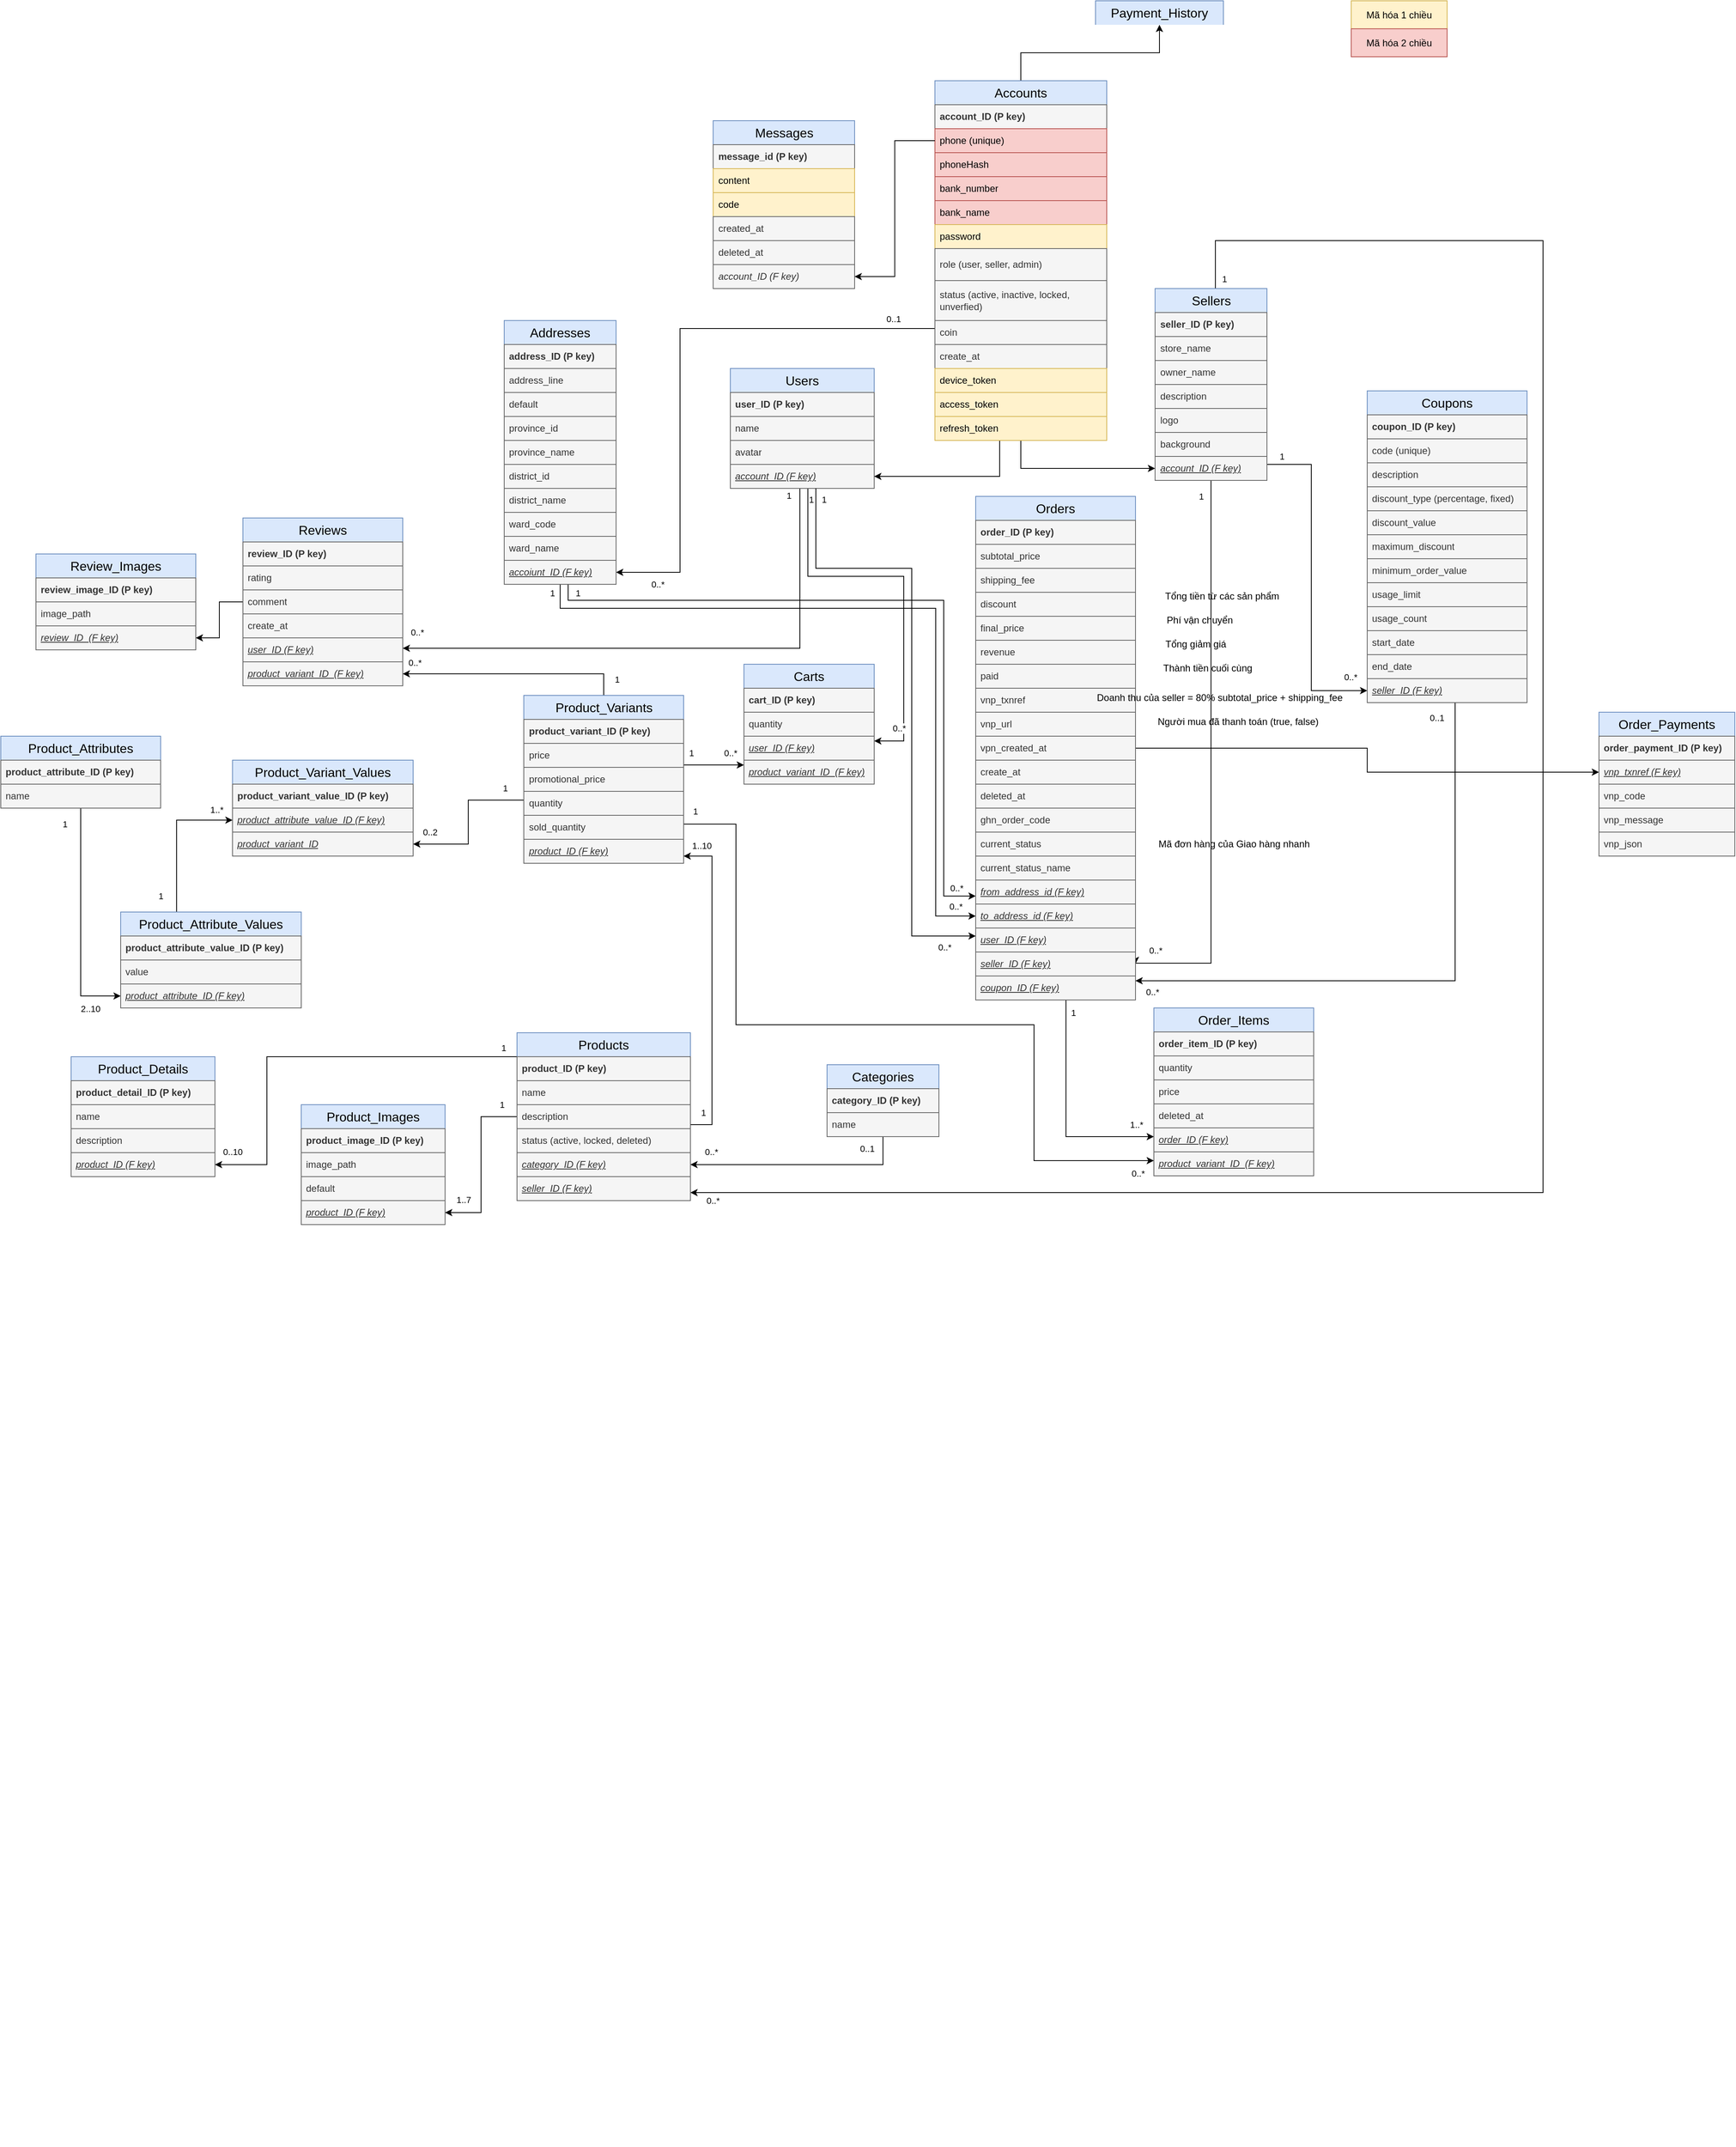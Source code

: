<mxfile version="26.2.14">
  <diagram name="database" id="8KJXqYNF0iQIstZEmgC_">
    <mxGraphModel dx="1273" dy="1723" grid="1" gridSize="10" guides="1" tooltips="1" connect="1" arrows="1" fold="1" page="1" pageScale="1" pageWidth="827" pageHeight="1169" math="0" shadow="0">
      <root>
        <mxCell id="HOemkFVx_ZeqiPZnyjtU-0" />
        <mxCell id="HOemkFVx_ZeqiPZnyjtU-1" parent="HOemkFVx_ZeqiPZnyjtU-0" />
        <mxCell id="HOemkFVx_ZeqiPZnyjtU-2" style="edgeStyle=orthogonalEdgeStyle;rounded=0;orthogonalLoop=1;jettySize=auto;html=1;fontFamily=Helvetica;fontSize=12;fontColor=default;fontStyle=0;swimlaneLine=0;" parent="HOemkFVx_ZeqiPZnyjtU-1" source="HOemkFVx_ZeqiPZnyjtU-11" target="HOemkFVx_ZeqiPZnyjtU-125" edge="1">
          <mxGeometry relative="1" as="geometry">
            <Array as="points">
              <mxPoint x="1270" y="400" />
            </Array>
          </mxGeometry>
        </mxCell>
        <mxCell id="HOemkFVx_ZeqiPZnyjtU-3" value="0..*" style="edgeLabel;html=1;align=center;verticalAlign=middle;resizable=0;points=[];" parent="HOemkFVx_ZeqiPZnyjtU-2" vertex="1" connectable="0">
          <mxGeometry x="0.905" y="-1" relative="1" as="geometry">
            <mxPoint x="-15" y="-19" as="offset" />
          </mxGeometry>
        </mxCell>
        <mxCell id="HOemkFVx_ZeqiPZnyjtU-4" value="1" style="edgeLabel;html=1;align=center;verticalAlign=middle;resizable=0;points=[];" parent="HOemkFVx_ZeqiPZnyjtU-2" vertex="1" connectable="0">
          <mxGeometry x="-0.94" relative="1" as="geometry">
            <mxPoint x="-14" y="-12" as="offset" />
          </mxGeometry>
        </mxCell>
        <mxCell id="HOemkFVx_ZeqiPZnyjtU-5" style="edgeStyle=orthogonalEdgeStyle;rounded=0;orthogonalLoop=1;jettySize=auto;html=1;fontFamily=Helvetica;fontSize=12;fontColor=default;fontStyle=0;swimlaneLine=0;" parent="HOemkFVx_ZeqiPZnyjtU-1" source="HOemkFVx_ZeqiPZnyjtU-11" target="HOemkFVx_ZeqiPZnyjtU-175" edge="1">
          <mxGeometry relative="1" as="geometry">
            <Array as="points">
              <mxPoint x="1280" y="310" />
              <mxPoint x="1400" y="310" />
              <mxPoint x="1400" y="516" />
            </Array>
          </mxGeometry>
        </mxCell>
        <mxCell id="HOemkFVx_ZeqiPZnyjtU-6" value="1" style="edgeLabel;html=1;align=center;verticalAlign=middle;resizable=0;points=[];" parent="HOemkFVx_ZeqiPZnyjtU-5" vertex="1" connectable="0">
          <mxGeometry x="-0.905" y="-2" relative="1" as="geometry">
            <mxPoint x="22" y="-9" as="offset" />
          </mxGeometry>
        </mxCell>
        <mxCell id="HOemkFVx_ZeqiPZnyjtU-7" value="0..*" style="edgeLabel;html=1;align=center;verticalAlign=middle;resizable=0;points=[];" parent="HOemkFVx_ZeqiPZnyjtU-5" vertex="1" connectable="0">
          <mxGeometry x="0.869" y="-1" relative="1" as="geometry">
            <mxPoint y="-15" as="offset" />
          </mxGeometry>
        </mxCell>
        <mxCell id="HOemkFVx_ZeqiPZnyjtU-8" style="edgeStyle=orthogonalEdgeStyle;rounded=0;orthogonalLoop=1;jettySize=auto;html=1;" parent="HOemkFVx_ZeqiPZnyjtU-1" source="HOemkFVx_ZeqiPZnyjtU-221" target="HOemkFVx_ZeqiPZnyjtU-44" edge="1">
          <mxGeometry relative="1" as="geometry">
            <Array as="points">
              <mxPoint x="1120" />
              <mxPoint x="1120" y="305" />
            </Array>
          </mxGeometry>
        </mxCell>
        <mxCell id="HOemkFVx_ZeqiPZnyjtU-9" value="0..1" style="edgeLabel;html=1;align=center;verticalAlign=middle;resizable=0;points=[];" parent="HOemkFVx_ZeqiPZnyjtU-8" vertex="1" connectable="0">
          <mxGeometry x="-0.867" y="1" relative="1" as="geometry">
            <mxPoint x="-5" y="-13" as="offset" />
          </mxGeometry>
        </mxCell>
        <mxCell id="HOemkFVx_ZeqiPZnyjtU-10" value="0..*" style="edgeLabel;html=1;align=center;verticalAlign=middle;resizable=0;points=[];" parent="HOemkFVx_ZeqiPZnyjtU-8" vertex="1" connectable="0">
          <mxGeometry x="0.853" y="1" relative="1" as="geometry">
            <mxPoint y="14" as="offset" />
          </mxGeometry>
        </mxCell>
        <mxCell id="HOemkFVx_ZeqiPZnyjtU-11" value="Users" style="swimlane;fontStyle=0;childLayout=stackLayout;horizontal=1;startSize=30;horizontalStack=0;resizeParent=1;resizeParentMax=0;resizeLast=0;collapsible=1;marginBottom=0;whiteSpace=wrap;html=1;fillColor=#dae8fc;strokeColor=#6c8ebf;fontSize=16;swimlaneLine=0;" parent="HOemkFVx_ZeqiPZnyjtU-1" vertex="1">
          <mxGeometry x="1183" y="50" width="180" height="150" as="geometry" />
        </mxCell>
        <mxCell id="HOemkFVx_ZeqiPZnyjtU-12" value="user_ID (P key)" style="text;strokeColor=#666666;fillColor=#f5f5f5;align=left;verticalAlign=middle;spacingLeft=4;spacingRight=4;overflow=hidden;points=[[0,0.5],[1,0.5]];portConstraint=eastwest;rotatable=0;whiteSpace=wrap;html=1;fontStyle=1;horizontal=1;fontColor=#333333;swimlaneLine=0;" parent="HOemkFVx_ZeqiPZnyjtU-11" vertex="1">
          <mxGeometry y="30" width="180" height="30" as="geometry" />
        </mxCell>
        <mxCell id="HOemkFVx_ZeqiPZnyjtU-13" value="name" style="text;strokeColor=#666666;fillColor=#f5f5f5;align=left;verticalAlign=middle;spacingLeft=4;spacingRight=4;overflow=hidden;points=[[0,0.5],[1,0.5]];portConstraint=eastwest;rotatable=0;whiteSpace=wrap;html=1;fontColor=#333333;swimlaneLine=0;" parent="HOemkFVx_ZeqiPZnyjtU-11" vertex="1">
          <mxGeometry y="60" width="180" height="30" as="geometry" />
        </mxCell>
        <mxCell id="HOemkFVx_ZeqiPZnyjtU-14" value="avatar" style="text;strokeColor=#666666;fillColor=#f5f5f5;align=left;verticalAlign=middle;spacingLeft=4;spacingRight=4;overflow=hidden;points=[[0,0.5],[1,0.5]];portConstraint=eastwest;rotatable=0;whiteSpace=wrap;html=1;fontColor=#333333;swimlaneLine=0;" parent="HOemkFVx_ZeqiPZnyjtU-11" vertex="1">
          <mxGeometry y="90" width="180" height="30" as="geometry" />
        </mxCell>
        <mxCell id="HOemkFVx_ZeqiPZnyjtU-15" value="&lt;span&gt;account_ID (F key)&lt;/span&gt;" style="text;strokeColor=#666666;fillColor=#f5f5f5;align=left;verticalAlign=middle;spacingLeft=4;spacingRight=4;overflow=hidden;points=[[0,0.5],[1,0.5]];portConstraint=eastwest;rotatable=0;whiteSpace=wrap;html=1;fontColor=#333333;swimlaneLine=0;fontStyle=6" parent="HOemkFVx_ZeqiPZnyjtU-11" vertex="1">
          <mxGeometry y="120" width="180" height="30" as="geometry" />
        </mxCell>
        <mxCell id="HOemkFVx_ZeqiPZnyjtU-16" style="edgeStyle=orthogonalEdgeStyle;rounded=0;orthogonalLoop=1;jettySize=auto;html=1;fontFamily=Helvetica;fontSize=12;fontColor=default;fontStyle=0;swimlaneLine=0;" parent="HOemkFVx_ZeqiPZnyjtU-1" source="HOemkFVx_ZeqiPZnyjtU-25" target="HOemkFVx_ZeqiPZnyjtU-171" edge="1">
          <mxGeometry relative="1" as="geometry">
            <Array as="points">
              <mxPoint x="1790" y="-110" />
              <mxPoint x="2200" y="-110" />
              <mxPoint x="2200" y="1081" />
            </Array>
            <mxPoint x="1860" y="80" as="sourcePoint" />
            <mxPoint x="1210" y="1081.47" as="targetPoint" />
          </mxGeometry>
        </mxCell>
        <mxCell id="HOemkFVx_ZeqiPZnyjtU-17" value="0..*" style="edgeLabel;html=1;align=center;verticalAlign=middle;resizable=0;points=[];" parent="HOemkFVx_ZeqiPZnyjtU-16" vertex="1" connectable="0">
          <mxGeometry x="0.972" y="2" relative="1" as="geometry">
            <mxPoint x="-10" y="8" as="offset" />
          </mxGeometry>
        </mxCell>
        <mxCell id="HOemkFVx_ZeqiPZnyjtU-18" value="1" style="edgeLabel;html=1;align=center;verticalAlign=middle;resizable=0;points=[];" parent="HOemkFVx_ZeqiPZnyjtU-16" vertex="1" connectable="0">
          <mxGeometry x="-0.985" y="-1" relative="1" as="geometry">
            <mxPoint x="10" y="8" as="offset" />
          </mxGeometry>
        </mxCell>
        <mxCell id="HOemkFVx_ZeqiPZnyjtU-19" style="edgeStyle=orthogonalEdgeStyle;rounded=0;orthogonalLoop=1;jettySize=auto;html=1;fontFamily=Helvetica;fontSize=12;fontColor=default;fontStyle=0;swimlaneLine=0;entryX=1;entryY=0.5;entryDx=0;entryDy=0;" parent="HOemkFVx_ZeqiPZnyjtU-1" source="HOemkFVx_ZeqiPZnyjtU-25" target="HOemkFVx_ZeqiPZnyjtU-107" edge="1">
          <mxGeometry relative="1" as="geometry">
            <Array as="points">
              <mxPoint x="1785" y="794" />
            </Array>
            <mxPoint x="1785.023" y="312" as="sourcePoint" />
            <mxPoint x="1694.97" y="756" as="targetPoint" />
          </mxGeometry>
        </mxCell>
        <mxCell id="HOemkFVx_ZeqiPZnyjtU-20" value="1" style="edgeLabel;html=1;align=center;verticalAlign=middle;resizable=0;points=[];" parent="HOemkFVx_ZeqiPZnyjtU-19" vertex="1" connectable="0">
          <mxGeometry x="-0.962" relative="1" as="geometry">
            <mxPoint x="-13" y="6" as="offset" />
          </mxGeometry>
        </mxCell>
        <mxCell id="HOemkFVx_ZeqiPZnyjtU-21" value="0..*" style="edgeLabel;html=1;align=center;verticalAlign=middle;resizable=0;points=[];" parent="HOemkFVx_ZeqiPZnyjtU-19" vertex="1" connectable="0">
          <mxGeometry x="0.927" relative="1" as="geometry">
            <mxPoint y="-16" as="offset" />
          </mxGeometry>
        </mxCell>
        <mxCell id="HOemkFVx_ZeqiPZnyjtU-22" style="edgeStyle=orthogonalEdgeStyle;rounded=0;orthogonalLoop=1;jettySize=auto;html=1;fontFamily=Helvetica;fontSize=12;fontColor=default;fontStyle=0;swimlaneLine=0;" parent="HOemkFVx_ZeqiPZnyjtU-1" source="HOemkFVx_ZeqiPZnyjtU-25" target="HOemkFVx_ZeqiPZnyjtU-142" edge="1">
          <mxGeometry relative="1" as="geometry">
            <Array as="points">
              <mxPoint x="1910" y="170" />
              <mxPoint x="1910" y="453" />
            </Array>
          </mxGeometry>
        </mxCell>
        <mxCell id="HOemkFVx_ZeqiPZnyjtU-23" value="1" style="edgeLabel;html=1;align=center;verticalAlign=middle;resizable=0;points=[];" parent="HOemkFVx_ZeqiPZnyjtU-22" vertex="1" connectable="0">
          <mxGeometry x="-0.909" y="2" relative="1" as="geometry">
            <mxPoint y="-8" as="offset" />
          </mxGeometry>
        </mxCell>
        <mxCell id="HOemkFVx_ZeqiPZnyjtU-24" value="0..*" style="edgeLabel;html=1;align=center;verticalAlign=middle;resizable=0;points=[];" parent="HOemkFVx_ZeqiPZnyjtU-22" vertex="1" connectable="0">
          <mxGeometry x="0.916" y="2" relative="1" as="geometry">
            <mxPoint x="-4" y="-15" as="offset" />
          </mxGeometry>
        </mxCell>
        <mxCell id="HOemkFVx_ZeqiPZnyjtU-25" value="Sellers" style="swimlane;fontStyle=0;childLayout=stackLayout;horizontal=1;startSize=30;horizontalStack=0;resizeParent=1;resizeParentMax=0;resizeLast=0;collapsible=1;marginBottom=0;whiteSpace=wrap;html=1;fillColor=#dae8fc;strokeColor=#6c8ebf;fontSize=16;swimlaneLine=0;" parent="HOemkFVx_ZeqiPZnyjtU-1" vertex="1">
          <mxGeometry x="1714.5" y="-50" width="140" height="240" as="geometry" />
        </mxCell>
        <mxCell id="HOemkFVx_ZeqiPZnyjtU-26" value="seller_ID (P key)" style="text;strokeColor=#666666;fillColor=#f5f5f5;align=left;verticalAlign=middle;spacingLeft=4;spacingRight=4;overflow=hidden;points=[[0,0.5],[1,0.5]];portConstraint=eastwest;rotatable=0;whiteSpace=wrap;html=1;fontStyle=1;horizontal=1;fontColor=#333333;swimlaneLine=0;" parent="HOemkFVx_ZeqiPZnyjtU-25" vertex="1">
          <mxGeometry y="30" width="140" height="30" as="geometry" />
        </mxCell>
        <mxCell id="HOemkFVx_ZeqiPZnyjtU-27" value="store_name" style="text;strokeColor=#666666;fillColor=#f5f5f5;align=left;verticalAlign=middle;spacingLeft=4;spacingRight=4;overflow=hidden;points=[[0,0.5],[1,0.5]];portConstraint=eastwest;rotatable=0;whiteSpace=wrap;html=1;fontColor=#333333;swimlaneLine=0;" parent="HOemkFVx_ZeqiPZnyjtU-25" vertex="1">
          <mxGeometry y="60" width="140" height="30" as="geometry" />
        </mxCell>
        <mxCell id="HOemkFVx_ZeqiPZnyjtU-28" value="owner_name" style="text;strokeColor=#666666;fillColor=#f5f5f5;align=left;verticalAlign=middle;spacingLeft=4;spacingRight=4;overflow=hidden;points=[[0,0.5],[1,0.5]];portConstraint=eastwest;rotatable=0;whiteSpace=wrap;html=1;fontColor=#333333;swimlaneLine=0;" parent="HOemkFVx_ZeqiPZnyjtU-25" vertex="1">
          <mxGeometry y="90" width="140" height="30" as="geometry" />
        </mxCell>
        <mxCell id="HOemkFVx_ZeqiPZnyjtU-29" value="description" style="text;strokeColor=#666666;fillColor=#f5f5f5;align=left;verticalAlign=middle;spacingLeft=4;spacingRight=4;overflow=hidden;points=[[0,0.5],[1,0.5]];portConstraint=eastwest;rotatable=0;whiteSpace=wrap;html=1;fontColor=#333333;swimlaneLine=0;" parent="HOemkFVx_ZeqiPZnyjtU-25" vertex="1">
          <mxGeometry y="120" width="140" height="30" as="geometry" />
        </mxCell>
        <mxCell id="HOemkFVx_ZeqiPZnyjtU-30" value="logo" style="text;strokeColor=#666666;fillColor=#f5f5f5;align=left;verticalAlign=middle;spacingLeft=4;spacingRight=4;overflow=hidden;points=[[0,0.5],[1,0.5]];portConstraint=eastwest;rotatable=0;whiteSpace=wrap;html=1;fontColor=#333333;swimlaneLine=0;" parent="HOemkFVx_ZeqiPZnyjtU-25" vertex="1">
          <mxGeometry y="150" width="140" height="30" as="geometry" />
        </mxCell>
        <mxCell id="HOemkFVx_ZeqiPZnyjtU-31" value="background" style="text;strokeColor=#666666;fillColor=#f5f5f5;align=left;verticalAlign=middle;spacingLeft=4;spacingRight=4;overflow=hidden;points=[[0,0.5],[1,0.5]];portConstraint=eastwest;rotatable=0;whiteSpace=wrap;html=1;fontColor=#333333;swimlaneLine=0;" parent="HOemkFVx_ZeqiPZnyjtU-25" vertex="1">
          <mxGeometry y="180" width="140" height="30" as="geometry" />
        </mxCell>
        <mxCell id="HOemkFVx_ZeqiPZnyjtU-32" value="account_ID (F key)" style="text;strokeColor=#666666;fillColor=#f5f5f5;align=left;verticalAlign=middle;spacingLeft=4;spacingRight=4;overflow=hidden;points=[[0,0.5],[1,0.5]];portConstraint=eastwest;rotatable=0;whiteSpace=wrap;html=1;fontColor=#333333;fontStyle=6;swimlaneLine=0;" parent="HOemkFVx_ZeqiPZnyjtU-25" vertex="1">
          <mxGeometry y="210" width="140" height="30" as="geometry" />
        </mxCell>
        <mxCell id="HOemkFVx_ZeqiPZnyjtU-33" style="edgeStyle=orthogonalEdgeStyle;rounded=0;orthogonalLoop=1;jettySize=auto;html=1;" parent="HOemkFVx_ZeqiPZnyjtU-1" source="HOemkFVx_ZeqiPZnyjtU-39" target="HOemkFVx_ZeqiPZnyjtU-104" edge="1">
          <mxGeometry relative="1" as="geometry">
            <Array as="points">
              <mxPoint x="980" y="340" />
              <mxPoint x="1450" y="340" />
              <mxPoint x="1450" y="710" />
            </Array>
          </mxGeometry>
        </mxCell>
        <mxCell id="HOemkFVx_ZeqiPZnyjtU-34" value="0..*" style="edgeLabel;html=1;align=center;verticalAlign=middle;resizable=0;points=[];" parent="HOemkFVx_ZeqiPZnyjtU-33" vertex="1" connectable="0">
          <mxGeometry x="0.946" relative="1" as="geometry">
            <mxPoint y="-10" as="offset" />
          </mxGeometry>
        </mxCell>
        <mxCell id="HOemkFVx_ZeqiPZnyjtU-35" value="1" style="edgeLabel;html=1;align=center;verticalAlign=middle;resizable=0;points=[];" parent="HOemkFVx_ZeqiPZnyjtU-33" vertex="1" connectable="0">
          <mxGeometry x="-0.976" y="-1" relative="1" as="geometry">
            <mxPoint x="13" as="offset" />
          </mxGeometry>
        </mxCell>
        <mxCell id="HOemkFVx_ZeqiPZnyjtU-36" style="edgeStyle=orthogonalEdgeStyle;rounded=0;orthogonalLoop=1;jettySize=auto;html=1;" parent="HOemkFVx_ZeqiPZnyjtU-1" source="HOemkFVx_ZeqiPZnyjtU-39" target="HOemkFVx_ZeqiPZnyjtU-105" edge="1">
          <mxGeometry relative="1" as="geometry">
            <Array as="points">
              <mxPoint x="970" y="350" />
              <mxPoint x="1440" y="350" />
              <mxPoint x="1440" y="735" />
            </Array>
          </mxGeometry>
        </mxCell>
        <mxCell id="HOemkFVx_ZeqiPZnyjtU-37" value="0..*" style="edgeLabel;html=1;align=center;verticalAlign=middle;resizable=0;points=[];" parent="HOemkFVx_ZeqiPZnyjtU-36" vertex="1" connectable="0">
          <mxGeometry x="0.968" relative="1" as="geometry">
            <mxPoint x="-10" y="-12" as="offset" />
          </mxGeometry>
        </mxCell>
        <mxCell id="HOemkFVx_ZeqiPZnyjtU-38" value="1" style="edgeLabel;html=1;align=center;verticalAlign=middle;resizable=0;points=[];" parent="HOemkFVx_ZeqiPZnyjtU-36" vertex="1" connectable="0">
          <mxGeometry x="-0.976" y="-1" relative="1" as="geometry">
            <mxPoint x="-9" as="offset" />
          </mxGeometry>
        </mxCell>
        <mxCell id="HOemkFVx_ZeqiPZnyjtU-39" value="Addresses" style="swimlane;fontStyle=0;childLayout=stackLayout;horizontal=1;startSize=30;horizontalStack=0;resizeParent=1;resizeParentMax=0;resizeLast=0;collapsible=1;marginBottom=0;whiteSpace=wrap;html=1;fillColor=#dae8fc;strokeColor=#6c8ebf;fontSize=16;swimlaneLine=0;" parent="HOemkFVx_ZeqiPZnyjtU-1" vertex="1">
          <mxGeometry x="900" y="-10" width="140" height="330" as="geometry" />
        </mxCell>
        <mxCell id="HOemkFVx_ZeqiPZnyjtU-40" value="address_ID (P key)" style="text;strokeColor=#666666;fillColor=#f5f5f5;align=left;verticalAlign=middle;spacingLeft=4;spacingRight=4;overflow=hidden;points=[[0,0.5],[1,0.5]];portConstraint=eastwest;rotatable=0;whiteSpace=wrap;html=1;fontStyle=1;horizontal=1;fontColor=#333333;swimlaneLine=0;" parent="HOemkFVx_ZeqiPZnyjtU-39" vertex="1">
          <mxGeometry y="30" width="140" height="30" as="geometry" />
        </mxCell>
        <mxCell id="HOemkFVx_ZeqiPZnyjtU-41" value="address_line" style="text;strokeColor=#666666;fillColor=#f5f5f5;align=left;verticalAlign=middle;spacingLeft=4;spacingRight=4;overflow=hidden;points=[[0,0.5],[1,0.5]];portConstraint=eastwest;rotatable=0;whiteSpace=wrap;html=1;fontColor=#333333;swimlaneLine=0;" parent="HOemkFVx_ZeqiPZnyjtU-39" vertex="1">
          <mxGeometry y="60" width="140" height="30" as="geometry" />
        </mxCell>
        <mxCell id="HOemkFVx_ZeqiPZnyjtU-42" value="default" style="text;strokeColor=#666666;fillColor=#f5f5f5;align=left;verticalAlign=middle;spacingLeft=4;spacingRight=4;overflow=hidden;points=[[0,0.5],[1,0.5]];portConstraint=eastwest;rotatable=0;whiteSpace=wrap;html=1;fontColor=#333333;swimlaneLine=0;" parent="HOemkFVx_ZeqiPZnyjtU-39" vertex="1">
          <mxGeometry y="90" width="140" height="30" as="geometry" />
        </mxCell>
        <mxCell id="z1mKPCpYzbw2HojQKFsz-1" value="&lt;span style=&quot;font-style: normal;&quot;&gt;province_id&lt;/span&gt;" style="text;strokeColor=#666666;fillColor=#f5f5f5;align=left;verticalAlign=middle;spacingLeft=4;spacingRight=4;overflow=hidden;points=[[0,0.5],[1,0.5]];portConstraint=eastwest;rotatable=0;whiteSpace=wrap;html=1;fontColor=#333333;fontStyle=2;swimlaneLine=0;" parent="HOemkFVx_ZeqiPZnyjtU-39" vertex="1">
          <mxGeometry y="120" width="140" height="30" as="geometry" />
        </mxCell>
        <mxCell id="z1mKPCpYzbw2HojQKFsz-6" value="&lt;span style=&quot;font-style: normal;&quot;&gt;province_name&lt;/span&gt;" style="text;strokeColor=#666666;fillColor=#f5f5f5;align=left;verticalAlign=middle;spacingLeft=4;spacingRight=4;overflow=hidden;points=[[0,0.5],[1,0.5]];portConstraint=eastwest;rotatable=0;whiteSpace=wrap;html=1;fontColor=#333333;fontStyle=2;swimlaneLine=0;" parent="HOemkFVx_ZeqiPZnyjtU-39" vertex="1">
          <mxGeometry y="150" width="140" height="30" as="geometry" />
        </mxCell>
        <mxCell id="z1mKPCpYzbw2HojQKFsz-0" value="&lt;span style=&quot;font-style: normal;&quot;&gt;district_id&lt;/span&gt;" style="text;strokeColor=#666666;fillColor=#f5f5f5;align=left;verticalAlign=middle;spacingLeft=4;spacingRight=4;overflow=hidden;points=[[0,0.5],[1,0.5]];portConstraint=eastwest;rotatable=0;whiteSpace=wrap;html=1;fontColor=#333333;fontStyle=2;swimlaneLine=0;" parent="HOemkFVx_ZeqiPZnyjtU-39" vertex="1">
          <mxGeometry y="180" width="140" height="30" as="geometry" />
        </mxCell>
        <mxCell id="z1mKPCpYzbw2HojQKFsz-7" value="&lt;span style=&quot;font-style: normal;&quot;&gt;district_name&lt;/span&gt;" style="text;strokeColor=#666666;fillColor=#f5f5f5;align=left;verticalAlign=middle;spacingLeft=4;spacingRight=4;overflow=hidden;points=[[0,0.5],[1,0.5]];portConstraint=eastwest;rotatable=0;whiteSpace=wrap;html=1;fontColor=#333333;fontStyle=2;swimlaneLine=0;" parent="HOemkFVx_ZeqiPZnyjtU-39" vertex="1">
          <mxGeometry y="210" width="140" height="30" as="geometry" />
        </mxCell>
        <mxCell id="z1mKPCpYzbw2HojQKFsz-11" value="&lt;span style=&quot;font-style: normal;&quot;&gt;ward_code&lt;/span&gt;" style="text;strokeColor=#666666;fillColor=#f5f5f5;align=left;verticalAlign=middle;spacingLeft=4;spacingRight=4;overflow=hidden;points=[[0,0.5],[1,0.5]];portConstraint=eastwest;rotatable=0;whiteSpace=wrap;html=1;fontColor=#333333;fontStyle=2;swimlaneLine=0;" parent="HOemkFVx_ZeqiPZnyjtU-39" vertex="1">
          <mxGeometry y="240" width="140" height="30" as="geometry" />
        </mxCell>
        <mxCell id="HOemkFVx_ZeqiPZnyjtU-43" value="&lt;span style=&quot;font-style: normal;&quot;&gt;ward_name&lt;/span&gt;" style="text;strokeColor=#666666;fillColor=#f5f5f5;align=left;verticalAlign=middle;spacingLeft=4;spacingRight=4;overflow=hidden;points=[[0,0.5],[1,0.5]];portConstraint=eastwest;rotatable=0;whiteSpace=wrap;html=1;fontColor=#333333;fontStyle=2;swimlaneLine=0;" parent="HOemkFVx_ZeqiPZnyjtU-39" vertex="1">
          <mxGeometry y="270" width="140" height="30" as="geometry" />
        </mxCell>
        <mxCell id="HOemkFVx_ZeqiPZnyjtU-44" value="accoiunt_ID (F key)" style="text;strokeColor=#666666;fillColor=#f5f5f5;align=left;verticalAlign=middle;spacingLeft=4;spacingRight=4;overflow=hidden;points=[[0,0.5],[1,0.5]];portConstraint=eastwest;rotatable=0;whiteSpace=wrap;html=1;fontColor=#333333;fontStyle=6;swimlaneLine=0;" parent="HOemkFVx_ZeqiPZnyjtU-39" vertex="1">
          <mxGeometry y="300" width="140" height="30" as="geometry" />
        </mxCell>
        <mxCell id="HOemkFVx_ZeqiPZnyjtU-51" style="edgeStyle=orthogonalEdgeStyle;rounded=0;orthogonalLoop=1;jettySize=auto;html=1;fontFamily=Helvetica;fontSize=12;fontColor=default;fontStyle=0;swimlaneLine=0;" parent="HOemkFVx_ZeqiPZnyjtU-1" source="HOemkFVx_ZeqiPZnyjtU-54" target="HOemkFVx_ZeqiPZnyjtU-170" edge="1">
          <mxGeometry relative="1" as="geometry" />
        </mxCell>
        <mxCell id="HOemkFVx_ZeqiPZnyjtU-52" value="0..1" style="edgeLabel;html=1;align=center;verticalAlign=middle;resizable=0;points=[];" parent="HOemkFVx_ZeqiPZnyjtU-51" vertex="1" connectable="0">
          <mxGeometry x="-0.891" y="1" relative="1" as="geometry">
            <mxPoint x="-21" as="offset" />
          </mxGeometry>
        </mxCell>
        <mxCell id="HOemkFVx_ZeqiPZnyjtU-53" value="0..*" style="edgeLabel;html=1;align=center;verticalAlign=middle;resizable=0;points=[];" parent="HOemkFVx_ZeqiPZnyjtU-51" vertex="1" connectable="0">
          <mxGeometry x="0.759" y="1" relative="1" as="geometry">
            <mxPoint x="-8" y="-17" as="offset" />
          </mxGeometry>
        </mxCell>
        <mxCell id="HOemkFVx_ZeqiPZnyjtU-54" value="Categories" style="swimlane;fontStyle=0;childLayout=stackLayout;horizontal=1;startSize=30;horizontalStack=0;resizeParent=1;resizeParentMax=0;resizeLast=0;collapsible=1;marginBottom=0;whiteSpace=wrap;html=1;fillColor=#dae8fc;strokeColor=#6c8ebf;fontSize=16;swimlaneLine=0;" parent="HOemkFVx_ZeqiPZnyjtU-1" vertex="1">
          <mxGeometry x="1304" y="921" width="140" height="90" as="geometry" />
        </mxCell>
        <mxCell id="HOemkFVx_ZeqiPZnyjtU-55" value="category_ID (P key)" style="text;strokeColor=#666666;fillColor=#f5f5f5;align=left;verticalAlign=middle;spacingLeft=4;spacingRight=4;overflow=hidden;points=[[0,0.5],[1,0.5]];portConstraint=eastwest;rotatable=0;whiteSpace=wrap;html=1;fontStyle=1;horizontal=1;fontColor=#333333;swimlaneLine=0;" parent="HOemkFVx_ZeqiPZnyjtU-54" vertex="1">
          <mxGeometry y="30" width="140" height="30" as="geometry" />
        </mxCell>
        <mxCell id="HOemkFVx_ZeqiPZnyjtU-56" value="name" style="text;strokeColor=#666666;fillColor=#f5f5f5;align=left;verticalAlign=middle;spacingLeft=4;spacingRight=4;overflow=hidden;points=[[0,0.5],[1,0.5]];portConstraint=eastwest;rotatable=0;whiteSpace=wrap;html=1;fontColor=#333333;swimlaneLine=0;" parent="HOemkFVx_ZeqiPZnyjtU-54" vertex="1">
          <mxGeometry y="60" width="140" height="30" as="geometry" />
        </mxCell>
        <mxCell id="HOemkFVx_ZeqiPZnyjtU-57" style="edgeStyle=orthogonalEdgeStyle;rounded=0;orthogonalLoop=1;jettySize=auto;html=1;fontFamily=Helvetica;fontSize=12;fontColor=default;fontStyle=0;swimlaneLine=0;" parent="HOemkFVx_ZeqiPZnyjtU-1" source="HOemkFVx_ZeqiPZnyjtU-69" target="HOemkFVx_ZeqiPZnyjtU-118" edge="1">
          <mxGeometry relative="1" as="geometry">
            <Array as="points">
              <mxPoint x="1190" y="620" />
              <mxPoint x="1190" y="871" />
              <mxPoint x="1563" y="871" />
              <mxPoint x="1563" y="1041" />
            </Array>
          </mxGeometry>
        </mxCell>
        <mxCell id="HOemkFVx_ZeqiPZnyjtU-58" value="0..*" style="edgeLabel;html=1;align=center;verticalAlign=middle;resizable=0;points=[];" parent="HOemkFVx_ZeqiPZnyjtU-57" vertex="1" connectable="0">
          <mxGeometry x="0.966" y="2" relative="1" as="geometry">
            <mxPoint x="-3" y="18" as="offset" />
          </mxGeometry>
        </mxCell>
        <mxCell id="HOemkFVx_ZeqiPZnyjtU-59" value="1" style="edgeLabel;html=1;align=center;verticalAlign=middle;resizable=0;points=[];" parent="HOemkFVx_ZeqiPZnyjtU-57" vertex="1" connectable="0">
          <mxGeometry x="-0.941" relative="1" as="geometry">
            <mxPoint x="-16" y="-16" as="offset" />
          </mxGeometry>
        </mxCell>
        <mxCell id="HOemkFVx_ZeqiPZnyjtU-60" style="edgeStyle=orthogonalEdgeStyle;rounded=0;orthogonalLoop=1;jettySize=auto;html=1;fontFamily=Helvetica;fontSize=12;fontColor=default;fontStyle=0;swimlaneLine=0;" parent="HOemkFVx_ZeqiPZnyjtU-1" source="HOemkFVx_ZeqiPZnyjtU-69" target="HOemkFVx_ZeqiPZnyjtU-126" edge="1">
          <mxGeometry relative="1" as="geometry" />
        </mxCell>
        <mxCell id="HOemkFVx_ZeqiPZnyjtU-61" value="0..*" style="edgeLabel;html=1;align=center;verticalAlign=middle;resizable=0;points=[];" parent="HOemkFVx_ZeqiPZnyjtU-60" vertex="1" connectable="0">
          <mxGeometry x="0.894" y="-2" relative="1" as="geometry">
            <mxPoint y="-12" as="offset" />
          </mxGeometry>
        </mxCell>
        <mxCell id="HOemkFVx_ZeqiPZnyjtU-62" value="1" style="edgeLabel;html=1;align=center;verticalAlign=middle;resizable=0;points=[];" parent="HOemkFVx_ZeqiPZnyjtU-60" vertex="1" connectable="0">
          <mxGeometry x="-0.913" relative="1" as="geometry">
            <mxPoint x="16" y="-8" as="offset" />
          </mxGeometry>
        </mxCell>
        <mxCell id="HOemkFVx_ZeqiPZnyjtU-63" style="edgeStyle=orthogonalEdgeStyle;rounded=0;orthogonalLoop=1;jettySize=auto;html=1;fontFamily=Helvetica;fontSize=12;fontColor=default;fontStyle=0;swimlaneLine=0;" parent="HOemkFVx_ZeqiPZnyjtU-1" source="HOemkFVx_ZeqiPZnyjtU-69" target="HOemkFVx_ZeqiPZnyjtU-176" edge="1">
          <mxGeometry relative="1" as="geometry">
            <Array as="points">
              <mxPoint x="1153" y="546" />
              <mxPoint x="1153" y="546" />
            </Array>
          </mxGeometry>
        </mxCell>
        <mxCell id="HOemkFVx_ZeqiPZnyjtU-64" value="0..*" style="edgeLabel;html=1;align=center;verticalAlign=middle;resizable=0;points=[];" parent="HOemkFVx_ZeqiPZnyjtU-63" vertex="1" connectable="0">
          <mxGeometry x="0.594" y="2" relative="1" as="geometry">
            <mxPoint x="-2" y="-13" as="offset" />
          </mxGeometry>
        </mxCell>
        <mxCell id="HOemkFVx_ZeqiPZnyjtU-65" value="1" style="edgeLabel;html=1;align=center;verticalAlign=middle;resizable=0;points=[];" parent="HOemkFVx_ZeqiPZnyjtU-63" vertex="1" connectable="0">
          <mxGeometry x="-0.75" relative="1" as="geometry">
            <mxPoint y="-15" as="offset" />
          </mxGeometry>
        </mxCell>
        <mxCell id="HOemkFVx_ZeqiPZnyjtU-66" style="edgeStyle=orthogonalEdgeStyle;rounded=0;orthogonalLoop=1;jettySize=auto;html=1;" parent="HOemkFVx_ZeqiPZnyjtU-1" source="HOemkFVx_ZeqiPZnyjtU-69" target="HOemkFVx_ZeqiPZnyjtU-203" edge="1">
          <mxGeometry relative="1" as="geometry">
            <Array as="points">
              <mxPoint x="855" y="590" />
              <mxPoint x="855" y="645" />
            </Array>
          </mxGeometry>
        </mxCell>
        <mxCell id="HOemkFVx_ZeqiPZnyjtU-67" value="1" style="edgeLabel;html=1;align=center;verticalAlign=middle;resizable=0;points=[];" parent="HOemkFVx_ZeqiPZnyjtU-66" vertex="1" connectable="0">
          <mxGeometry x="-0.88" y="-4" relative="1" as="geometry">
            <mxPoint x="-12" y="-11" as="offset" />
          </mxGeometry>
        </mxCell>
        <mxCell id="HOemkFVx_ZeqiPZnyjtU-68" value="0..2" style="edgeLabel;html=1;align=center;verticalAlign=middle;resizable=0;points=[];" parent="HOemkFVx_ZeqiPZnyjtU-66" vertex="1" connectable="0">
          <mxGeometry x="0.783" y="-2" relative="1" as="geometry">
            <mxPoint y="-13" as="offset" />
          </mxGeometry>
        </mxCell>
        <mxCell id="HOemkFVx_ZeqiPZnyjtU-69" value="Product_Variants" style="swimlane;fontStyle=0;childLayout=stackLayout;horizontal=1;startSize=30;horizontalStack=0;resizeParent=1;resizeParentMax=0;resizeLast=0;collapsible=1;marginBottom=0;whiteSpace=wrap;html=1;fillColor=#dae8fc;strokeColor=#6c8ebf;fontSize=16;swimlaneLine=0;" parent="HOemkFVx_ZeqiPZnyjtU-1" vertex="1">
          <mxGeometry x="924.5" y="459" width="200" height="210" as="geometry" />
        </mxCell>
        <mxCell id="HOemkFVx_ZeqiPZnyjtU-70" value="product_variant_ID (P key)" style="text;strokeColor=#666666;fillColor=#f5f5f5;align=left;verticalAlign=middle;spacingLeft=4;spacingRight=4;overflow=hidden;points=[[0,0.5],[1,0.5]];portConstraint=eastwest;rotatable=0;whiteSpace=wrap;html=1;fontStyle=1;horizontal=1;fontColor=#333333;swimlaneLine=0;" parent="HOemkFVx_ZeqiPZnyjtU-69" vertex="1">
          <mxGeometry y="30" width="200" height="30" as="geometry" />
        </mxCell>
        <mxCell id="HOemkFVx_ZeqiPZnyjtU-71" value="price" style="text;strokeColor=#666666;fillColor=#f5f5f5;align=left;verticalAlign=middle;spacingLeft=4;spacingRight=4;overflow=hidden;points=[[0,0.5],[1,0.5]];portConstraint=eastwest;rotatable=0;whiteSpace=wrap;html=1;fontColor=#333333;swimlaneLine=0;" parent="HOemkFVx_ZeqiPZnyjtU-69" vertex="1">
          <mxGeometry y="60" width="200" height="30" as="geometry" />
        </mxCell>
        <mxCell id="HOemkFVx_ZeqiPZnyjtU-72" value="promotional_price" style="text;strokeColor=#666666;fillColor=#f5f5f5;align=left;verticalAlign=middle;spacingLeft=4;spacingRight=4;overflow=hidden;points=[[0,0.5],[1,0.5]];portConstraint=eastwest;rotatable=0;whiteSpace=wrap;html=1;fontColor=#333333;swimlaneLine=0;" parent="HOemkFVx_ZeqiPZnyjtU-69" vertex="1">
          <mxGeometry y="90" width="200" height="30" as="geometry" />
        </mxCell>
        <mxCell id="HOemkFVx_ZeqiPZnyjtU-73" value="quantity" style="text;strokeColor=#666666;fillColor=#f5f5f5;align=left;verticalAlign=middle;spacingLeft=4;spacingRight=4;overflow=hidden;points=[[0,0.5],[1,0.5]];portConstraint=eastwest;rotatable=0;whiteSpace=wrap;html=1;fontColor=#333333;swimlaneLine=0;" parent="HOemkFVx_ZeqiPZnyjtU-69" vertex="1">
          <mxGeometry y="120" width="200" height="30" as="geometry" />
        </mxCell>
        <mxCell id="HOemkFVx_ZeqiPZnyjtU-74" value="sold_quantity" style="text;strokeColor=#666666;fillColor=#f5f5f5;align=left;verticalAlign=middle;spacingLeft=4;spacingRight=4;overflow=hidden;points=[[0,0.5],[1,0.5]];portConstraint=eastwest;rotatable=0;whiteSpace=wrap;html=1;fontColor=#333333;swimlaneLine=0;" parent="HOemkFVx_ZeqiPZnyjtU-69" vertex="1">
          <mxGeometry y="150" width="200" height="30" as="geometry" />
        </mxCell>
        <mxCell id="HOemkFVx_ZeqiPZnyjtU-75" value="&lt;span style=&quot;&quot;&gt;product_ID&amp;nbsp;&lt;/span&gt;(F key)" style="text;strokeColor=#666666;fillColor=#f5f5f5;align=left;verticalAlign=middle;spacingLeft=4;spacingRight=4;overflow=hidden;points=[[0,0.5],[1,0.5]];portConstraint=eastwest;rotatable=0;whiteSpace=wrap;html=1;fontColor=#333333;fontStyle=6;swimlaneLine=0;" parent="HOemkFVx_ZeqiPZnyjtU-69" vertex="1">
          <mxGeometry y="180" width="200" height="30" as="geometry" />
        </mxCell>
        <mxCell id="HOemkFVx_ZeqiPZnyjtU-76" value="Product_Images" style="swimlane;fontStyle=0;childLayout=stackLayout;horizontal=1;startSize=30;horizontalStack=0;resizeParent=1;resizeParentMax=0;resizeLast=0;collapsible=1;marginBottom=0;whiteSpace=wrap;html=1;fillColor=#dae8fc;strokeColor=#6c8ebf;fontSize=16;swimlaneLine=0;" parent="HOemkFVx_ZeqiPZnyjtU-1" vertex="1">
          <mxGeometry x="646" y="971" width="180" height="150" as="geometry" />
        </mxCell>
        <mxCell id="HOemkFVx_ZeqiPZnyjtU-77" value="product_image_ID (P key)" style="text;strokeColor=#666666;fillColor=#f5f5f5;align=left;verticalAlign=middle;spacingLeft=4;spacingRight=4;overflow=hidden;points=[[0,0.5],[1,0.5]];portConstraint=eastwest;rotatable=0;whiteSpace=wrap;html=1;fontStyle=1;horizontal=1;fontColor=#333333;swimlaneLine=0;" parent="HOemkFVx_ZeqiPZnyjtU-76" vertex="1">
          <mxGeometry y="30" width="180" height="30" as="geometry" />
        </mxCell>
        <mxCell id="HOemkFVx_ZeqiPZnyjtU-78" value="image_path" style="text;strokeColor=#666666;fillColor=#f5f5f5;align=left;verticalAlign=middle;spacingLeft=4;spacingRight=4;overflow=hidden;points=[[0,0.5],[1,0.5]];portConstraint=eastwest;rotatable=0;whiteSpace=wrap;html=1;fontColor=#333333;swimlaneLine=0;" parent="HOemkFVx_ZeqiPZnyjtU-76" vertex="1">
          <mxGeometry y="60" width="180" height="30" as="geometry" />
        </mxCell>
        <mxCell id="HOemkFVx_ZeqiPZnyjtU-79" value="default" style="text;strokeColor=#666666;fillColor=#f5f5f5;align=left;verticalAlign=middle;spacingLeft=4;spacingRight=4;overflow=hidden;points=[[0,0.5],[1,0.5]];portConstraint=eastwest;rotatable=0;whiteSpace=wrap;html=1;fontColor=#333333;swimlaneLine=0;" parent="HOemkFVx_ZeqiPZnyjtU-76" vertex="1">
          <mxGeometry y="90" width="180" height="30" as="geometry" />
        </mxCell>
        <mxCell id="HOemkFVx_ZeqiPZnyjtU-80" value="product_ID&amp;nbsp;(F key)" style="text;strokeColor=#666666;fillColor=#f5f5f5;align=left;verticalAlign=middle;spacingLeft=4;spacingRight=4;overflow=hidden;points=[[0,0.5],[1,0.5]];portConstraint=eastwest;rotatable=0;whiteSpace=wrap;html=1;fontColor=#333333;fontStyle=6;swimlaneLine=0;" parent="HOemkFVx_ZeqiPZnyjtU-76" vertex="1">
          <mxGeometry y="120" width="180" height="30" as="geometry" />
        </mxCell>
        <mxCell id="HOemkFVx_ZeqiPZnyjtU-81" value="Product_Details" style="swimlane;fontStyle=0;childLayout=stackLayout;horizontal=1;startSize=30;horizontalStack=0;resizeParent=1;resizeParentMax=0;resizeLast=0;collapsible=1;marginBottom=0;whiteSpace=wrap;html=1;fillColor=#dae8fc;strokeColor=#6c8ebf;fontSize=16;swimlaneLine=0;" parent="HOemkFVx_ZeqiPZnyjtU-1" vertex="1">
          <mxGeometry x="358" y="911" width="180" height="150" as="geometry" />
        </mxCell>
        <mxCell id="HOemkFVx_ZeqiPZnyjtU-82" value="product_detail_ID (P key)" style="text;strokeColor=#666666;fillColor=#f5f5f5;align=left;verticalAlign=middle;spacingLeft=4;spacingRight=4;overflow=hidden;points=[[0,0.5],[1,0.5]];portConstraint=eastwest;rotatable=0;whiteSpace=wrap;html=1;fontStyle=1;horizontal=1;fontColor=#333333;swimlaneLine=0;" parent="HOemkFVx_ZeqiPZnyjtU-81" vertex="1">
          <mxGeometry y="30" width="180" height="30" as="geometry" />
        </mxCell>
        <mxCell id="HOemkFVx_ZeqiPZnyjtU-83" value="name" style="text;strokeColor=#666666;fillColor=#f5f5f5;align=left;verticalAlign=middle;spacingLeft=4;spacingRight=4;overflow=hidden;points=[[0,0.5],[1,0.5]];portConstraint=eastwest;rotatable=0;whiteSpace=wrap;html=1;fontColor=#333333;swimlaneLine=0;" parent="HOemkFVx_ZeqiPZnyjtU-81" vertex="1">
          <mxGeometry y="60" width="180" height="30" as="geometry" />
        </mxCell>
        <mxCell id="HOemkFVx_ZeqiPZnyjtU-84" value="description" style="text;strokeColor=#666666;fillColor=#f5f5f5;align=left;verticalAlign=middle;spacingLeft=4;spacingRight=4;overflow=hidden;points=[[0,0.5],[1,0.5]];portConstraint=eastwest;rotatable=0;whiteSpace=wrap;html=1;fontColor=#333333;swimlaneLine=0;" parent="HOemkFVx_ZeqiPZnyjtU-81" vertex="1">
          <mxGeometry y="90" width="180" height="30" as="geometry" />
        </mxCell>
        <mxCell id="HOemkFVx_ZeqiPZnyjtU-85" value="product_ID&amp;nbsp;(F key)" style="text;strokeColor=#666666;fillColor=#f5f5f5;align=left;verticalAlign=middle;spacingLeft=4;spacingRight=4;overflow=hidden;points=[[0,0.5],[1,0.5]];portConstraint=eastwest;rotatable=0;whiteSpace=wrap;html=1;fontColor=#333333;fontStyle=6;swimlaneLine=0;" parent="HOemkFVx_ZeqiPZnyjtU-81" vertex="1">
          <mxGeometry y="120" width="180" height="30" as="geometry" />
        </mxCell>
        <mxCell id="HOemkFVx_ZeqiPZnyjtU-86" style="edgeStyle=orthogonalEdgeStyle;rounded=0;orthogonalLoop=1;jettySize=auto;html=1;fontFamily=Helvetica;fontSize=12;fontColor=default;fontStyle=0;swimlaneLine=0;" parent="HOemkFVx_ZeqiPZnyjtU-1" source="HOemkFVx_ZeqiPZnyjtU-93" target="HOemkFVx_ZeqiPZnyjtU-117" edge="1">
          <mxGeometry relative="1" as="geometry">
            <Array as="points">
              <mxPoint x="1603" y="1011" />
            </Array>
          </mxGeometry>
        </mxCell>
        <mxCell id="HOemkFVx_ZeqiPZnyjtU-87" value="1" style="edgeLabel;html=1;align=center;verticalAlign=middle;resizable=0;points=[];" parent="HOemkFVx_ZeqiPZnyjtU-86" vertex="1" connectable="0">
          <mxGeometry x="-0.83" y="1" relative="1" as="geometry">
            <mxPoint x="8" y="-8" as="offset" />
          </mxGeometry>
        </mxCell>
        <mxCell id="HOemkFVx_ZeqiPZnyjtU-88" value="1..*" style="edgeLabel;html=1;align=center;verticalAlign=middle;resizable=0;points=[];" parent="HOemkFVx_ZeqiPZnyjtU-86" vertex="1" connectable="0">
          <mxGeometry x="0.871" y="-1" relative="1" as="geometry">
            <mxPoint x="-4" y="-16" as="offset" />
          </mxGeometry>
        </mxCell>
        <mxCell id="HOemkFVx_ZeqiPZnyjtU-92" style="edgeStyle=orthogonalEdgeStyle;rounded=0;orthogonalLoop=1;jettySize=auto;html=1;" parent="HOemkFVx_ZeqiPZnyjtU-1" source="HOemkFVx_ZeqiPZnyjtU-93" target="HOemkFVx_ZeqiPZnyjtU-261" edge="1">
          <mxGeometry relative="1" as="geometry" />
        </mxCell>
        <mxCell id="HOemkFVx_ZeqiPZnyjtU-93" value="Orders" style="swimlane;fontStyle=0;childLayout=stackLayout;horizontal=1;startSize=30;horizontalStack=0;resizeParent=1;resizeParentMax=0;resizeLast=0;collapsible=1;marginBottom=0;whiteSpace=wrap;html=1;fillColor=#dae8fc;strokeColor=#6c8ebf;fontSize=16;swimlaneLine=0;" parent="HOemkFVx_ZeqiPZnyjtU-1" vertex="1">
          <mxGeometry x="1490" y="210" width="200" height="630" as="geometry" />
        </mxCell>
        <mxCell id="HOemkFVx_ZeqiPZnyjtU-94" value="order_ID (P key)" style="text;strokeColor=#666666;fillColor=#f5f5f5;align=left;verticalAlign=middle;spacingLeft=4;spacingRight=4;overflow=hidden;points=[[0,0.5],[1,0.5]];portConstraint=eastwest;rotatable=0;whiteSpace=wrap;html=1;fontStyle=1;horizontal=1;fontColor=#333333;swimlaneLine=0;" parent="HOemkFVx_ZeqiPZnyjtU-93" vertex="1">
          <mxGeometry y="30" width="200" height="30" as="geometry" />
        </mxCell>
        <mxCell id="HOemkFVx_ZeqiPZnyjtU-95" value="subtotal_price" style="text;strokeColor=#666666;fillColor=#f5f5f5;align=left;verticalAlign=middle;spacingLeft=4;spacingRight=4;overflow=hidden;points=[[0,0.5],[1,0.5]];portConstraint=eastwest;rotatable=0;whiteSpace=wrap;html=1;fontColor=#333333;swimlaneLine=0;" parent="HOemkFVx_ZeqiPZnyjtU-93" vertex="1">
          <mxGeometry y="60" width="200" height="30" as="geometry" />
        </mxCell>
        <mxCell id="HOemkFVx_ZeqiPZnyjtU-108" value="shipping_fee" style="text;strokeColor=#666666;fillColor=#f5f5f5;align=left;verticalAlign=middle;spacingLeft=4;spacingRight=4;overflow=hidden;points=[[0,0.5],[1,0.5]];portConstraint=eastwest;rotatable=0;whiteSpace=wrap;html=1;fontColor=#333333;fontStyle=0;swimlaneLine=0;gradientColor=none;" parent="HOemkFVx_ZeqiPZnyjtU-93" vertex="1">
          <mxGeometry y="90" width="200" height="30" as="geometry" />
        </mxCell>
        <mxCell id="HOemkFVx_ZeqiPZnyjtU-96" value="discount" style="text;strokeColor=#666666;fillColor=#f5f5f5;align=left;verticalAlign=middle;spacingLeft=4;spacingRight=4;overflow=hidden;points=[[0,0.5],[1,0.5]];portConstraint=eastwest;rotatable=0;whiteSpace=wrap;html=1;fontColor=#333333;swimlaneLine=0;" parent="HOemkFVx_ZeqiPZnyjtU-93" vertex="1">
          <mxGeometry y="120" width="200" height="30" as="geometry" />
        </mxCell>
        <mxCell id="HOemkFVx_ZeqiPZnyjtU-97" value="final_price" style="text;strokeColor=#666666;fillColor=#f5f5f5;align=left;verticalAlign=middle;spacingLeft=4;spacingRight=4;overflow=hidden;points=[[0,0.5],[1,0.5]];portConstraint=eastwest;rotatable=0;whiteSpace=wrap;html=1;fontColor=#333333;swimlaneLine=0;" parent="HOemkFVx_ZeqiPZnyjtU-93" vertex="1">
          <mxGeometry y="150" width="200" height="30" as="geometry" />
        </mxCell>
        <mxCell id="HOemkFVx_ZeqiPZnyjtU-98" value="revenue" style="text;strokeColor=#666666;fillColor=#f5f5f5;align=left;verticalAlign=middle;spacingLeft=4;spacingRight=4;overflow=hidden;points=[[0,0.5],[1,0.5]];portConstraint=eastwest;rotatable=0;whiteSpace=wrap;html=1;fontColor=#333333;swimlaneLine=0;" parent="HOemkFVx_ZeqiPZnyjtU-93" vertex="1">
          <mxGeometry y="180" width="200" height="30" as="geometry" />
        </mxCell>
        <mxCell id="HOemkFVx_ZeqiPZnyjtU-99" value="paid" style="text;strokeColor=#666666;fillColor=#f5f5f5;align=left;verticalAlign=middle;spacingLeft=4;spacingRight=4;overflow=hidden;points=[[0,0.5],[1,0.5]];portConstraint=eastwest;rotatable=0;whiteSpace=wrap;html=1;fontColor=#333333;swimlaneLine=0;" parent="HOemkFVx_ZeqiPZnyjtU-93" vertex="1">
          <mxGeometry y="210" width="200" height="30" as="geometry" />
        </mxCell>
        <mxCell id="HOemkFVx_ZeqiPZnyjtU-100" value="vnp_txnref" style="text;strokeColor=#666666;fillColor=#f5f5f5;align=left;verticalAlign=middle;spacingLeft=4;spacingRight=4;overflow=hidden;points=[[0,0.5],[1,0.5]];portConstraint=eastwest;rotatable=0;whiteSpace=wrap;html=1;fontColor=#333333;swimlaneLine=0;fontStyle=0" parent="HOemkFVx_ZeqiPZnyjtU-93" vertex="1">
          <mxGeometry y="240" width="200" height="30" as="geometry" />
        </mxCell>
        <mxCell id="HOemkFVx_ZeqiPZnyjtU-101" value="vnp_url" style="text;strokeColor=#666666;fillColor=#f5f5f5;align=left;verticalAlign=middle;spacingLeft=4;spacingRight=4;overflow=hidden;points=[[0,0.5],[1,0.5]];portConstraint=eastwest;rotatable=0;whiteSpace=wrap;html=1;fontColor=#333333;swimlaneLine=0;" parent="HOemkFVx_ZeqiPZnyjtU-93" vertex="1">
          <mxGeometry y="270" width="200" height="30" as="geometry" />
        </mxCell>
        <mxCell id="z1mKPCpYzbw2HojQKFsz-3" value="vpn_created_at" style="text;strokeColor=#666666;fillColor=#f5f5f5;align=left;verticalAlign=middle;spacingLeft=4;spacingRight=4;overflow=hidden;points=[[0,0.5],[1,0.5]];portConstraint=eastwest;rotatable=0;whiteSpace=wrap;html=1;fontColor=#333333;swimlaneLine=0;" parent="HOemkFVx_ZeqiPZnyjtU-93" vertex="1">
          <mxGeometry y="300" width="200" height="30" as="geometry" />
        </mxCell>
        <mxCell id="qaf1V5WmRCfZ3H6pWQko-0" value="create_at" style="text;strokeColor=#666666;fillColor=#f5f5f5;align=left;verticalAlign=middle;spacingLeft=4;spacingRight=4;overflow=hidden;points=[[0,0.5],[1,0.5]];portConstraint=eastwest;rotatable=0;whiteSpace=wrap;html=1;fontColor=#333333;swimlaneLine=0;" parent="HOemkFVx_ZeqiPZnyjtU-93" vertex="1">
          <mxGeometry y="330" width="200" height="30" as="geometry" />
        </mxCell>
        <mxCell id="WAk3xl-ZJtL4ZgbHVA_4-0" value="deleted_at" style="text;strokeColor=#666666;fillColor=#f5f5f5;align=left;verticalAlign=middle;spacingLeft=4;spacingRight=4;overflow=hidden;points=[[0,0.5],[1,0.5]];portConstraint=eastwest;rotatable=0;whiteSpace=wrap;html=1;swimlaneLine=0;fontColor=#333333;" parent="HOemkFVx_ZeqiPZnyjtU-93" vertex="1">
          <mxGeometry y="360" width="200" height="30" as="geometry" />
        </mxCell>
        <mxCell id="z1mKPCpYzbw2HojQKFsz-5" value="ghn_order_code" style="text;strokeColor=#666666;fillColor=#f5f5f5;align=left;verticalAlign=middle;spacingLeft=4;spacingRight=4;overflow=hidden;points=[[0,0.5],[1,0.5]];portConstraint=eastwest;rotatable=0;whiteSpace=wrap;html=1;fontColor=#333333;swimlaneLine=0;" parent="HOemkFVx_ZeqiPZnyjtU-93" vertex="1">
          <mxGeometry y="390" width="200" height="30" as="geometry" />
        </mxCell>
        <mxCell id="qg1PemODLyPjF49uF8xl-0" value="current_status" style="text;align=left;verticalAlign=middle;spacingLeft=4;spacingRight=4;overflow=hidden;points=[[0,0.5],[1,0.5]];portConstraint=eastwest;rotatable=0;whiteSpace=wrap;html=1;swimlaneLine=0;fillColor=#f5f5f5;fontColor=#333333;strokeColor=#666666;" parent="HOemkFVx_ZeqiPZnyjtU-93" vertex="1">
          <mxGeometry y="420" width="200" height="30" as="geometry" />
        </mxCell>
        <mxCell id="qg1PemODLyPjF49uF8xl-1" value="current_status_name" style="text;strokeColor=#666666;fillColor=#f5f5f5;align=left;verticalAlign=middle;spacingLeft=4;spacingRight=4;overflow=hidden;points=[[0,0.5],[1,0.5]];portConstraint=eastwest;rotatable=0;whiteSpace=wrap;html=1;swimlaneLine=0;fontColor=#333333;" parent="HOemkFVx_ZeqiPZnyjtU-93" vertex="1">
          <mxGeometry y="450" width="200" height="30" as="geometry" />
        </mxCell>
        <mxCell id="HOemkFVx_ZeqiPZnyjtU-104" value="from_address_id (F key)" style="text;strokeColor=#666666;fillColor=#f5f5f5;align=left;verticalAlign=middle;spacingLeft=4;spacingRight=4;overflow=hidden;points=[[0,0.5],[1,0.5]];portConstraint=eastwest;rotatable=0;whiteSpace=wrap;html=1;fontColor=#333333;swimlaneLine=0;fontStyle=6" parent="HOemkFVx_ZeqiPZnyjtU-93" vertex="1">
          <mxGeometry y="480" width="200" height="30" as="geometry" />
        </mxCell>
        <mxCell id="HOemkFVx_ZeqiPZnyjtU-105" value="to_address_id (F key)" style="text;strokeColor=#666666;fillColor=#f5f5f5;align=left;verticalAlign=middle;spacingLeft=4;spacingRight=4;overflow=hidden;points=[[0,0.5],[1,0.5]];portConstraint=eastwest;rotatable=0;whiteSpace=wrap;html=1;fontColor=#333333;swimlaneLine=0;fontStyle=6" parent="HOemkFVx_ZeqiPZnyjtU-93" vertex="1">
          <mxGeometry y="510" width="200" height="30" as="geometry" />
        </mxCell>
        <mxCell id="HOemkFVx_ZeqiPZnyjtU-106" value="user_ID (F key)" style="text;strokeColor=#666666;fillColor=#f5f5f5;align=left;verticalAlign=middle;spacingLeft=4;spacingRight=4;overflow=hidden;points=[[0,0.5],[1,0.5]];portConstraint=eastwest;rotatable=0;whiteSpace=wrap;html=1;fontColor=#333333;fontStyle=6;swimlaneLine=0;" parent="HOemkFVx_ZeqiPZnyjtU-93" vertex="1">
          <mxGeometry y="540" width="200" height="30" as="geometry" />
        </mxCell>
        <mxCell id="HOemkFVx_ZeqiPZnyjtU-107" value="seller_ID (F key)" style="text;strokeColor=#666666;fillColor=#f5f5f5;align=left;verticalAlign=middle;spacingLeft=4;spacingRight=4;overflow=hidden;points=[[0,0.5],[1,0.5]];portConstraint=eastwest;rotatable=0;whiteSpace=wrap;html=1;fontColor=#333333;fontStyle=6;swimlaneLine=0;" parent="HOemkFVx_ZeqiPZnyjtU-93" vertex="1">
          <mxGeometry y="570" width="200" height="30" as="geometry" />
        </mxCell>
        <mxCell id="HOemkFVx_ZeqiPZnyjtU-109" value="coupon_ID (F key)" style="text;strokeColor=#666666;fillColor=#f5f5f5;align=left;verticalAlign=middle;spacingLeft=4;spacingRight=4;overflow=hidden;points=[[0,0.5],[1,0.5]];portConstraint=eastwest;rotatable=0;whiteSpace=wrap;html=1;fontColor=#333333;fontStyle=6;swimlaneLine=0;" parent="HOemkFVx_ZeqiPZnyjtU-93" vertex="1">
          <mxGeometry y="600" width="200" height="30" as="geometry" />
        </mxCell>
        <mxCell id="HOemkFVx_ZeqiPZnyjtU-110" style="edgeStyle=orthogonalEdgeStyle;rounded=0;orthogonalLoop=1;jettySize=auto;html=1;fontFamily=Helvetica;fontSize=12;fontColor=default;fontStyle=0;swimlaneLine=0;" parent="HOemkFVx_ZeqiPZnyjtU-1" source="HOemkFVx_ZeqiPZnyjtU-11" target="HOemkFVx_ZeqiPZnyjtU-106" edge="1">
          <mxGeometry relative="1" as="geometry">
            <Array as="points">
              <mxPoint x="1290" y="300" />
              <mxPoint x="1410" y="300" />
              <mxPoint x="1410" y="760" />
            </Array>
          </mxGeometry>
        </mxCell>
        <mxCell id="HOemkFVx_ZeqiPZnyjtU-111" value="1" style="edgeLabel;html=1;align=center;verticalAlign=middle;resizable=0;points=[];" parent="HOemkFVx_ZeqiPZnyjtU-110" vertex="1" connectable="0">
          <mxGeometry x="-0.93" relative="1" as="geometry">
            <mxPoint x="-6" y="-13" as="offset" />
          </mxGeometry>
        </mxCell>
        <mxCell id="HOemkFVx_ZeqiPZnyjtU-112" value="0..*" style="edgeLabel;html=1;align=center;verticalAlign=middle;resizable=0;points=[];" parent="HOemkFVx_ZeqiPZnyjtU-110" vertex="1" connectable="0">
          <mxGeometry x="0.863" relative="1" as="geometry">
            <mxPoint x="13" y="14" as="offset" />
          </mxGeometry>
        </mxCell>
        <mxCell id="HOemkFVx_ZeqiPZnyjtU-113" value="Order_Items" style="swimlane;fontStyle=0;childLayout=stackLayout;horizontal=1;startSize=30;horizontalStack=0;resizeParent=1;resizeParentMax=0;resizeLast=0;collapsible=1;marginBottom=0;whiteSpace=wrap;html=1;fillColor=#dae8fc;strokeColor=#6c8ebf;fontSize=16;swimlaneLine=0;" parent="HOemkFVx_ZeqiPZnyjtU-1" vertex="1">
          <mxGeometry x="1713" y="850" width="200" height="210" as="geometry" />
        </mxCell>
        <mxCell id="HOemkFVx_ZeqiPZnyjtU-114" value="order_item_ID (P key)" style="text;strokeColor=#666666;fillColor=#f5f5f5;align=left;verticalAlign=middle;spacingLeft=4;spacingRight=4;overflow=hidden;points=[[0,0.5],[1,0.5]];portConstraint=eastwest;rotatable=0;whiteSpace=wrap;html=1;fontStyle=1;horizontal=1;fontColor=#333333;swimlaneLine=0;" parent="HOemkFVx_ZeqiPZnyjtU-113" vertex="1">
          <mxGeometry y="30" width="200" height="30" as="geometry" />
        </mxCell>
        <mxCell id="HOemkFVx_ZeqiPZnyjtU-115" value="quantity" style="text;strokeColor=#666666;fillColor=#f5f5f5;align=left;verticalAlign=middle;spacingLeft=4;spacingRight=4;overflow=hidden;points=[[0,0.5],[1,0.5]];portConstraint=eastwest;rotatable=0;whiteSpace=wrap;html=1;fontColor=#333333;swimlaneLine=0;" parent="HOemkFVx_ZeqiPZnyjtU-113" vertex="1">
          <mxGeometry y="60" width="200" height="30" as="geometry" />
        </mxCell>
        <mxCell id="HOemkFVx_ZeqiPZnyjtU-116" value="price" style="text;strokeColor=#666666;fillColor=#f5f5f5;align=left;verticalAlign=middle;spacingLeft=4;spacingRight=4;overflow=hidden;points=[[0,0.5],[1,0.5]];portConstraint=eastwest;rotatable=0;whiteSpace=wrap;html=1;fontColor=#333333;swimlaneLine=0;" parent="HOemkFVx_ZeqiPZnyjtU-113" vertex="1">
          <mxGeometry y="90" width="200" height="30" as="geometry" />
        </mxCell>
        <mxCell id="WAk3xl-ZJtL4ZgbHVA_4-1" value="deleted_at" style="text;strokeColor=#666666;fillColor=#f5f5f5;align=left;verticalAlign=middle;spacingLeft=4;spacingRight=4;overflow=hidden;points=[[0,0.5],[1,0.5]];portConstraint=eastwest;rotatable=0;whiteSpace=wrap;html=1;swimlaneLine=0;fontColor=#333333;" parent="HOemkFVx_ZeqiPZnyjtU-113" vertex="1">
          <mxGeometry y="120" width="200" height="30" as="geometry" />
        </mxCell>
        <mxCell id="HOemkFVx_ZeqiPZnyjtU-117" value="order_ID (F key)" style="text;strokeColor=#666666;fillColor=#f5f5f5;align=left;verticalAlign=middle;spacingLeft=4;spacingRight=4;overflow=hidden;points=[[0,0.5],[1,0.5]];portConstraint=eastwest;rotatable=0;whiteSpace=wrap;html=1;fontColor=#333333;fontStyle=6;swimlaneLine=0;" parent="HOemkFVx_ZeqiPZnyjtU-113" vertex="1">
          <mxGeometry y="150" width="200" height="30" as="geometry" />
        </mxCell>
        <mxCell id="HOemkFVx_ZeqiPZnyjtU-118" value="product_variant_ID&amp;nbsp;&amp;nbsp;(F key)" style="text;strokeColor=#666666;fillColor=#f5f5f5;align=left;verticalAlign=middle;spacingLeft=4;spacingRight=4;overflow=hidden;points=[[0,0.5],[1,0.5]];portConstraint=eastwest;rotatable=0;whiteSpace=wrap;html=1;fontColor=#333333;fontStyle=6;swimlaneLine=0;" parent="HOemkFVx_ZeqiPZnyjtU-113" vertex="1">
          <mxGeometry y="180" width="200" height="30" as="geometry" />
        </mxCell>
        <mxCell id="HOemkFVx_ZeqiPZnyjtU-119" style="edgeStyle=orthogonalEdgeStyle;rounded=0;orthogonalLoop=1;jettySize=auto;html=1;" parent="HOemkFVx_ZeqiPZnyjtU-1" source="HOemkFVx_ZeqiPZnyjtU-120" target="HOemkFVx_ZeqiPZnyjtU-217" edge="1">
          <mxGeometry relative="1" as="geometry" />
        </mxCell>
        <mxCell id="HOemkFVx_ZeqiPZnyjtU-120" value="Reviews" style="swimlane;fontStyle=0;childLayout=stackLayout;horizontal=1;startSize=30;horizontalStack=0;resizeParent=1;resizeParentMax=0;resizeLast=0;collapsible=1;marginBottom=0;whiteSpace=wrap;html=1;fillColor=#dae8fc;strokeColor=#6c8ebf;fontSize=16;swimlaneLine=0;" parent="HOemkFVx_ZeqiPZnyjtU-1" vertex="1">
          <mxGeometry x="573" y="237" width="200" height="210" as="geometry" />
        </mxCell>
        <mxCell id="HOemkFVx_ZeqiPZnyjtU-121" value="review_ID (P key)" style="text;strokeColor=#666666;fillColor=#f5f5f5;align=left;verticalAlign=middle;spacingLeft=4;spacingRight=4;overflow=hidden;points=[[0,0.5],[1,0.5]];portConstraint=eastwest;rotatable=0;whiteSpace=wrap;html=1;fontStyle=1;horizontal=1;fontColor=#333333;swimlaneLine=0;" parent="HOemkFVx_ZeqiPZnyjtU-120" vertex="1">
          <mxGeometry y="30" width="200" height="30" as="geometry" />
        </mxCell>
        <mxCell id="HOemkFVx_ZeqiPZnyjtU-122" value="rating" style="text;strokeColor=#666666;fillColor=#f5f5f5;align=left;verticalAlign=middle;spacingLeft=4;spacingRight=4;overflow=hidden;points=[[0,0.5],[1,0.5]];portConstraint=eastwest;rotatable=0;whiteSpace=wrap;html=1;fontColor=#333333;swimlaneLine=0;" parent="HOemkFVx_ZeqiPZnyjtU-120" vertex="1">
          <mxGeometry y="60" width="200" height="30" as="geometry" />
        </mxCell>
        <mxCell id="HOemkFVx_ZeqiPZnyjtU-123" value="comment" style="text;strokeColor=#666666;fillColor=#f5f5f5;align=left;verticalAlign=middle;spacingLeft=4;spacingRight=4;overflow=hidden;points=[[0,0.5],[1,0.5]];portConstraint=eastwest;rotatable=0;whiteSpace=wrap;html=1;fontColor=#333333;swimlaneLine=0;" parent="HOemkFVx_ZeqiPZnyjtU-120" vertex="1">
          <mxGeometry y="90" width="200" height="30" as="geometry" />
        </mxCell>
        <mxCell id="HOemkFVx_ZeqiPZnyjtU-124" value="create_at" style="text;strokeColor=#666666;fillColor=#f5f5f5;align=left;verticalAlign=middle;spacingLeft=4;spacingRight=4;overflow=hidden;points=[[0,0.5],[1,0.5]];portConstraint=eastwest;rotatable=0;whiteSpace=wrap;html=1;fontColor=#333333;swimlaneLine=0;" parent="HOemkFVx_ZeqiPZnyjtU-120" vertex="1">
          <mxGeometry y="120" width="200" height="30" as="geometry" />
        </mxCell>
        <mxCell id="HOemkFVx_ZeqiPZnyjtU-125" value="user_ID (F key)" style="text;strokeColor=#666666;fillColor=#f5f5f5;align=left;verticalAlign=middle;spacingLeft=4;spacingRight=4;overflow=hidden;points=[[0,0.5],[1,0.5]];portConstraint=eastwest;rotatable=0;whiteSpace=wrap;html=1;fontColor=#333333;fontStyle=6;swimlaneLine=0;" parent="HOemkFVx_ZeqiPZnyjtU-120" vertex="1">
          <mxGeometry y="150" width="200" height="30" as="geometry" />
        </mxCell>
        <mxCell id="HOemkFVx_ZeqiPZnyjtU-126" value="product_variant_ID&amp;nbsp;&amp;nbsp;(F key)" style="text;strokeColor=#666666;fillColor=#f5f5f5;align=left;verticalAlign=middle;spacingLeft=4;spacingRight=4;overflow=hidden;points=[[0,0.5],[1,0.5]];portConstraint=eastwest;rotatable=0;whiteSpace=wrap;html=1;fontColor=#333333;fontStyle=6;swimlaneLine=0;" parent="HOemkFVx_ZeqiPZnyjtU-120" vertex="1">
          <mxGeometry y="180" width="200" height="30" as="geometry" />
        </mxCell>
        <mxCell id="HOemkFVx_ZeqiPZnyjtU-127" style="edgeStyle=orthogonalEdgeStyle;rounded=0;orthogonalLoop=1;jettySize=auto;html=1;fontFamily=Helvetica;fontSize=12;fontColor=default;fontStyle=0;swimlaneLine=0;" parent="HOemkFVx_ZeqiPZnyjtU-1" source="HOemkFVx_ZeqiPZnyjtU-130" target="HOemkFVx_ZeqiPZnyjtU-109" edge="1">
          <mxGeometry relative="1" as="geometry">
            <Array as="points">
              <mxPoint x="2090" y="816" />
            </Array>
          </mxGeometry>
        </mxCell>
        <mxCell id="HOemkFVx_ZeqiPZnyjtU-128" value="0..1" style="edgeLabel;html=1;align=center;verticalAlign=middle;resizable=0;points=[];" parent="HOemkFVx_ZeqiPZnyjtU-127" vertex="1" connectable="0">
          <mxGeometry x="-0.951" y="3" relative="1" as="geometry">
            <mxPoint x="-26" as="offset" />
          </mxGeometry>
        </mxCell>
        <mxCell id="HOemkFVx_ZeqiPZnyjtU-129" value="0..*" style="edgeLabel;html=1;align=center;verticalAlign=middle;resizable=0;points=[];" parent="HOemkFVx_ZeqiPZnyjtU-127" vertex="1" connectable="0">
          <mxGeometry x="0.915" y="2" relative="1" as="geometry">
            <mxPoint x="-11" y="12" as="offset" />
          </mxGeometry>
        </mxCell>
        <mxCell id="HOemkFVx_ZeqiPZnyjtU-130" value="Coupons" style="swimlane;fontStyle=0;childLayout=stackLayout;horizontal=1;startSize=30;horizontalStack=0;resizeParent=1;resizeParentMax=0;resizeLast=0;collapsible=1;marginBottom=0;whiteSpace=wrap;html=1;fillColor=#dae8fc;strokeColor=#6c8ebf;fontSize=16;swimlaneLine=0;" parent="HOemkFVx_ZeqiPZnyjtU-1" vertex="1">
          <mxGeometry x="1980" y="78" width="200" height="390" as="geometry" />
        </mxCell>
        <mxCell id="HOemkFVx_ZeqiPZnyjtU-131" value="coupon_ID (P key)" style="text;strokeColor=#666666;fillColor=#f5f5f5;align=left;verticalAlign=middle;spacingLeft=4;spacingRight=4;overflow=hidden;points=[[0,0.5],[1,0.5]];portConstraint=eastwest;rotatable=0;whiteSpace=wrap;html=1;fontStyle=1;horizontal=1;fontColor=#333333;swimlaneLine=0;" parent="HOemkFVx_ZeqiPZnyjtU-130" vertex="1">
          <mxGeometry y="30" width="200" height="30" as="geometry" />
        </mxCell>
        <mxCell id="HOemkFVx_ZeqiPZnyjtU-132" value="code (unique)" style="text;strokeColor=#666666;fillColor=#f5f5f5;align=left;verticalAlign=middle;spacingLeft=4;spacingRight=4;overflow=hidden;points=[[0,0.5],[1,0.5]];portConstraint=eastwest;rotatable=0;whiteSpace=wrap;html=1;fontColor=#333333;swimlaneLine=0;" parent="HOemkFVx_ZeqiPZnyjtU-130" vertex="1">
          <mxGeometry y="60" width="200" height="30" as="geometry" />
        </mxCell>
        <mxCell id="HOemkFVx_ZeqiPZnyjtU-133" value="description" style="text;strokeColor=#666666;fillColor=#f5f5f5;align=left;verticalAlign=middle;spacingLeft=4;spacingRight=4;overflow=hidden;points=[[0,0.5],[1,0.5]];portConstraint=eastwest;rotatable=0;whiteSpace=wrap;html=1;fontColor=#333333;swimlaneLine=0;" parent="HOemkFVx_ZeqiPZnyjtU-130" vertex="1">
          <mxGeometry y="90" width="200" height="30" as="geometry" />
        </mxCell>
        <mxCell id="HOemkFVx_ZeqiPZnyjtU-134" value="discount_type (percentage, fixed)" style="text;strokeColor=#666666;fillColor=#f5f5f5;align=left;verticalAlign=middle;spacingLeft=4;spacingRight=4;overflow=hidden;points=[[0,0.5],[1,0.5]];portConstraint=eastwest;rotatable=0;whiteSpace=wrap;html=1;fontColor=#333333;swimlaneLine=0;" parent="HOemkFVx_ZeqiPZnyjtU-130" vertex="1">
          <mxGeometry y="120" width="200" height="30" as="geometry" />
        </mxCell>
        <mxCell id="HOemkFVx_ZeqiPZnyjtU-135" value="discount_value" style="text;strokeColor=#666666;fillColor=#f5f5f5;align=left;verticalAlign=middle;spacingLeft=4;spacingRight=4;overflow=hidden;points=[[0,0.5],[1,0.5]];portConstraint=eastwest;rotatable=0;whiteSpace=wrap;html=1;fontColor=#333333;swimlaneLine=0;" parent="HOemkFVx_ZeqiPZnyjtU-130" vertex="1">
          <mxGeometry y="150" width="200" height="30" as="geometry" />
        </mxCell>
        <mxCell id="HOemkFVx_ZeqiPZnyjtU-136" value="maximum_discount" style="text;strokeColor=#666666;fillColor=#f5f5f5;align=left;verticalAlign=middle;spacingLeft=4;spacingRight=4;overflow=hidden;points=[[0,0.5],[1,0.5]];portConstraint=eastwest;rotatable=0;whiteSpace=wrap;html=1;fontColor=#333333;swimlaneLine=0;" parent="HOemkFVx_ZeqiPZnyjtU-130" vertex="1">
          <mxGeometry y="180" width="200" height="30" as="geometry" />
        </mxCell>
        <mxCell id="HOemkFVx_ZeqiPZnyjtU-137" value="minimum_order_value" style="text;strokeColor=#666666;fillColor=#f5f5f5;align=left;verticalAlign=middle;spacingLeft=4;spacingRight=4;overflow=hidden;points=[[0,0.5],[1,0.5]];portConstraint=eastwest;rotatable=0;whiteSpace=wrap;html=1;fontColor=#333333;swimlaneLine=0;" parent="HOemkFVx_ZeqiPZnyjtU-130" vertex="1">
          <mxGeometry y="210" width="200" height="30" as="geometry" />
        </mxCell>
        <mxCell id="HOemkFVx_ZeqiPZnyjtU-138" value="usage_limit" style="text;strokeColor=#666666;fillColor=#f5f5f5;align=left;verticalAlign=middle;spacingLeft=4;spacingRight=4;overflow=hidden;points=[[0,0.5],[1,0.5]];portConstraint=eastwest;rotatable=0;whiteSpace=wrap;html=1;fontColor=#333333;swimlaneLine=0;" parent="HOemkFVx_ZeqiPZnyjtU-130" vertex="1">
          <mxGeometry y="240" width="200" height="30" as="geometry" />
        </mxCell>
        <mxCell id="HOemkFVx_ZeqiPZnyjtU-139" value="usage_count" style="text;strokeColor=#666666;fillColor=#f5f5f5;align=left;verticalAlign=middle;spacingLeft=4;spacingRight=4;overflow=hidden;points=[[0,0.5],[1,0.5]];portConstraint=eastwest;rotatable=0;whiteSpace=wrap;html=1;fontColor=#333333;swimlaneLine=0;" parent="HOemkFVx_ZeqiPZnyjtU-130" vertex="1">
          <mxGeometry y="270" width="200" height="30" as="geometry" />
        </mxCell>
        <mxCell id="HOemkFVx_ZeqiPZnyjtU-140" value="start_date" style="text;strokeColor=#666666;fillColor=#f5f5f5;align=left;verticalAlign=middle;spacingLeft=4;spacingRight=4;overflow=hidden;points=[[0,0.5],[1,0.5]];portConstraint=eastwest;rotatable=0;whiteSpace=wrap;html=1;fontColor=#333333;swimlaneLine=0;" parent="HOemkFVx_ZeqiPZnyjtU-130" vertex="1">
          <mxGeometry y="300" width="200" height="30" as="geometry" />
        </mxCell>
        <mxCell id="HOemkFVx_ZeqiPZnyjtU-141" value="end_date" style="text;strokeColor=#666666;fillColor=#f5f5f5;align=left;verticalAlign=middle;spacingLeft=4;spacingRight=4;overflow=hidden;points=[[0,0.5],[1,0.5]];portConstraint=eastwest;rotatable=0;whiteSpace=wrap;html=1;fontColor=#333333;swimlaneLine=0;" parent="HOemkFVx_ZeqiPZnyjtU-130" vertex="1">
          <mxGeometry y="330" width="200" height="30" as="geometry" />
        </mxCell>
        <mxCell id="HOemkFVx_ZeqiPZnyjtU-142" value="seller_ID (F key)" style="text;strokeColor=#666666;fillColor=#f5f5f5;align=left;verticalAlign=middle;spacingLeft=4;spacingRight=4;overflow=hidden;points=[[0,0.5],[1,0.5]];portConstraint=eastwest;rotatable=0;whiteSpace=wrap;html=1;fontColor=#333333;fontStyle=6;swimlaneLine=0;" parent="HOemkFVx_ZeqiPZnyjtU-130" vertex="1">
          <mxGeometry y="360" width="200" height="30" as="geometry" />
        </mxCell>
        <mxCell id="HOemkFVx_ZeqiPZnyjtU-143" style="edgeStyle=orthogonalEdgeStyle;rounded=0;orthogonalLoop=1;jettySize=auto;html=1;fontFamily=Helvetica;fontSize=12;fontColor=default;fontStyle=0;swimlaneLine=0;" parent="HOemkFVx_ZeqiPZnyjtU-1" source="HOemkFVx_ZeqiPZnyjtU-146" target="HOemkFVx_ZeqiPZnyjtU-155" edge="1">
          <mxGeometry relative="1" as="geometry" />
        </mxCell>
        <mxCell id="HOemkFVx_ZeqiPZnyjtU-144" value="2..10" style="edgeLabel;html=1;align=center;verticalAlign=middle;resizable=0;points=[];" parent="HOemkFVx_ZeqiPZnyjtU-143" vertex="1" connectable="0">
          <mxGeometry x="0.771" y="-2" relative="1" as="geometry">
            <mxPoint x="-6" y="14" as="offset" />
          </mxGeometry>
        </mxCell>
        <mxCell id="HOemkFVx_ZeqiPZnyjtU-145" value="1" style="edgeLabel;html=1;align=center;verticalAlign=middle;resizable=0;points=[];" parent="HOemkFVx_ZeqiPZnyjtU-143" vertex="1" connectable="0">
          <mxGeometry x="-0.79" y="-3" relative="1" as="geometry">
            <mxPoint x="-17" y="-10" as="offset" />
          </mxGeometry>
        </mxCell>
        <mxCell id="HOemkFVx_ZeqiPZnyjtU-146" value="Product_Attributes" style="swimlane;fontStyle=0;childLayout=stackLayout;horizontal=1;startSize=30;horizontalStack=0;resizeParent=1;resizeParentMax=0;resizeLast=0;collapsible=1;marginBottom=0;whiteSpace=wrap;html=1;fillColor=#dae8fc;strokeColor=#6c8ebf;fontSize=16;swimlaneLine=0;" parent="HOemkFVx_ZeqiPZnyjtU-1" vertex="1">
          <mxGeometry x="270" y="510" width="200" height="90" as="geometry" />
        </mxCell>
        <mxCell id="HOemkFVx_ZeqiPZnyjtU-147" value="product_attribute_ID (P key)" style="text;strokeColor=#666666;fillColor=#f5f5f5;align=left;verticalAlign=middle;spacingLeft=4;spacingRight=4;overflow=hidden;points=[[0,0.5],[1,0.5]];portConstraint=eastwest;rotatable=0;whiteSpace=wrap;html=1;fontStyle=1;horizontal=1;fontColor=#333333;swimlaneLine=0;" parent="HOemkFVx_ZeqiPZnyjtU-146" vertex="1">
          <mxGeometry y="30" width="200" height="30" as="geometry" />
        </mxCell>
        <mxCell id="HOemkFVx_ZeqiPZnyjtU-148" value="name" style="text;strokeColor=#666666;fillColor=#f5f5f5;align=left;verticalAlign=middle;spacingLeft=4;spacingRight=4;overflow=hidden;points=[[0,0.5],[1,0.5]];portConstraint=eastwest;rotatable=0;whiteSpace=wrap;html=1;fontColor=#333333;swimlaneLine=0;" parent="HOemkFVx_ZeqiPZnyjtU-146" vertex="1">
          <mxGeometry y="60" width="200" height="30" as="geometry" />
        </mxCell>
        <mxCell id="HOemkFVx_ZeqiPZnyjtU-149" style="edgeStyle=orthogonalEdgeStyle;rounded=0;orthogonalLoop=1;jettySize=auto;html=1;fontFamily=Helvetica;fontSize=12;fontColor=default;fontStyle=0;swimlaneLine=0;" parent="HOemkFVx_ZeqiPZnyjtU-1" source="HOemkFVx_ZeqiPZnyjtU-152" target="HOemkFVx_ZeqiPZnyjtU-202" edge="1">
          <mxGeometry relative="1" as="geometry">
            <mxPoint x="939" y="651" as="targetPoint" />
            <Array as="points">
              <mxPoint x="490" y="615" />
            </Array>
          </mxGeometry>
        </mxCell>
        <mxCell id="HOemkFVx_ZeqiPZnyjtU-150" value="1..*" style="edgeLabel;html=1;align=center;verticalAlign=middle;resizable=0;points=[];" parent="HOemkFVx_ZeqiPZnyjtU-149" vertex="1" connectable="0">
          <mxGeometry x="0.838" y="-2" relative="1" as="geometry">
            <mxPoint x="-5" y="-15" as="offset" />
          </mxGeometry>
        </mxCell>
        <mxCell id="HOemkFVx_ZeqiPZnyjtU-151" value="1" style="edgeLabel;html=1;align=center;verticalAlign=middle;resizable=0;points=[];" parent="HOemkFVx_ZeqiPZnyjtU-149" vertex="1" connectable="0">
          <mxGeometry x="-0.796" y="3" relative="1" as="geometry">
            <mxPoint x="-17" y="-1" as="offset" />
          </mxGeometry>
        </mxCell>
        <mxCell id="HOemkFVx_ZeqiPZnyjtU-152" value="Product_Attribute_Values" style="swimlane;fontStyle=0;childLayout=stackLayout;horizontal=1;startSize=30;horizontalStack=0;resizeParent=1;resizeParentMax=0;resizeLast=0;collapsible=1;marginBottom=0;whiteSpace=wrap;html=1;fillColor=#dae8fc;strokeColor=#6c8ebf;fontSize=16;swimlaneLine=0;" parent="HOemkFVx_ZeqiPZnyjtU-1" vertex="1">
          <mxGeometry x="420" y="730" width="226" height="120" as="geometry" />
        </mxCell>
        <mxCell id="HOemkFVx_ZeqiPZnyjtU-153" value="product_attribute_value_ID (P key)" style="text;strokeColor=#666666;fillColor=#f5f5f5;align=left;verticalAlign=middle;spacingLeft=4;spacingRight=4;overflow=hidden;points=[[0,0.5],[1,0.5]];portConstraint=eastwest;rotatable=0;whiteSpace=wrap;html=1;fontStyle=1;horizontal=1;fontColor=#333333;swimlaneLine=0;" parent="HOemkFVx_ZeqiPZnyjtU-152" vertex="1">
          <mxGeometry y="30" width="226" height="30" as="geometry" />
        </mxCell>
        <mxCell id="HOemkFVx_ZeqiPZnyjtU-154" value="value" style="text;strokeColor=#666666;fillColor=#f5f5f5;align=left;verticalAlign=middle;spacingLeft=4;spacingRight=4;overflow=hidden;points=[[0,0.5],[1,0.5]];portConstraint=eastwest;rotatable=0;whiteSpace=wrap;html=1;fontColor=#333333;swimlaneLine=0;" parent="HOemkFVx_ZeqiPZnyjtU-152" vertex="1">
          <mxGeometry y="60" width="226" height="30" as="geometry" />
        </mxCell>
        <mxCell id="HOemkFVx_ZeqiPZnyjtU-155" value="product_attribute_ID (F key)" style="text;strokeColor=#666666;fillColor=#f5f5f5;align=left;verticalAlign=middle;spacingLeft=4;spacingRight=4;overflow=hidden;points=[[0,0.5],[1,0.5]];portConstraint=eastwest;rotatable=0;whiteSpace=wrap;html=1;fontColor=#333333;fontStyle=6;swimlaneLine=0;" parent="HOemkFVx_ZeqiPZnyjtU-152" vertex="1">
          <mxGeometry y="90" width="226" height="30" as="geometry" />
        </mxCell>
        <mxCell id="HOemkFVx_ZeqiPZnyjtU-156" style="edgeStyle=orthogonalEdgeStyle;rounded=0;orthogonalLoop=1;jettySize=auto;html=1;fontFamily=Helvetica;fontSize=12;fontColor=default;fontStyle=0;swimlaneLine=0;" parent="HOemkFVx_ZeqiPZnyjtU-1" source="HOemkFVx_ZeqiPZnyjtU-165" target="HOemkFVx_ZeqiPZnyjtU-75" edge="1">
          <mxGeometry relative="1" as="geometry">
            <Array as="points">
              <mxPoint x="1160" y="996" />
              <mxPoint x="1160" y="660" />
            </Array>
          </mxGeometry>
        </mxCell>
        <mxCell id="HOemkFVx_ZeqiPZnyjtU-157" value="1" style="edgeLabel;html=1;align=center;verticalAlign=middle;resizable=0;points=[];" parent="HOemkFVx_ZeqiPZnyjtU-156" vertex="1" connectable="0">
          <mxGeometry x="-0.885" y="2" relative="1" as="geometry">
            <mxPoint x="-7" y="-13" as="offset" />
          </mxGeometry>
        </mxCell>
        <mxCell id="HOemkFVx_ZeqiPZnyjtU-158" value="1..10" style="edgeLabel;html=1;align=center;verticalAlign=middle;resizable=0;points=[];" parent="HOemkFVx_ZeqiPZnyjtU-156" vertex="1" connectable="0">
          <mxGeometry x="0.838" y="3" relative="1" as="geometry">
            <mxPoint x="-10" y="-16" as="offset" />
          </mxGeometry>
        </mxCell>
        <mxCell id="HOemkFVx_ZeqiPZnyjtU-159" style="edgeStyle=orthogonalEdgeStyle;rounded=0;orthogonalLoop=1;jettySize=auto;html=1;fontFamily=Helvetica;fontSize=12;fontColor=default;fontStyle=0;swimlaneLine=0;" parent="HOemkFVx_ZeqiPZnyjtU-1" source="HOemkFVx_ZeqiPZnyjtU-165" target="HOemkFVx_ZeqiPZnyjtU-85" edge="1">
          <mxGeometry relative="1" as="geometry">
            <Array as="points">
              <mxPoint x="603" y="911" />
              <mxPoint x="603" y="1046" />
            </Array>
          </mxGeometry>
        </mxCell>
        <mxCell id="HOemkFVx_ZeqiPZnyjtU-160" value="1" style="edgeLabel;html=1;align=center;verticalAlign=middle;resizable=0;points=[];" parent="HOemkFVx_ZeqiPZnyjtU-159" vertex="1" connectable="0">
          <mxGeometry x="-0.931" y="-2" relative="1" as="geometry">
            <mxPoint y="-9" as="offset" />
          </mxGeometry>
        </mxCell>
        <mxCell id="HOemkFVx_ZeqiPZnyjtU-161" value="0..10" style="edgeLabel;html=1;align=center;verticalAlign=middle;resizable=0;points=[];" parent="HOemkFVx_ZeqiPZnyjtU-159" vertex="1" connectable="0">
          <mxGeometry x="0.907" y="-1" relative="1" as="geometry">
            <mxPoint x="-2" y="-15" as="offset" />
          </mxGeometry>
        </mxCell>
        <mxCell id="HOemkFVx_ZeqiPZnyjtU-162" style="edgeStyle=orthogonalEdgeStyle;rounded=0;orthogonalLoop=1;jettySize=auto;html=1;fontFamily=Helvetica;fontSize=12;fontColor=default;fontStyle=0;swimlaneLine=0;" parent="HOemkFVx_ZeqiPZnyjtU-1" source="HOemkFVx_ZeqiPZnyjtU-165" target="HOemkFVx_ZeqiPZnyjtU-80" edge="1">
          <mxGeometry relative="1" as="geometry">
            <Array as="points">
              <mxPoint x="871" y="986" />
              <mxPoint x="871" y="1106" />
            </Array>
          </mxGeometry>
        </mxCell>
        <mxCell id="HOemkFVx_ZeqiPZnyjtU-163" value="1" style="edgeLabel;html=1;align=center;verticalAlign=middle;resizable=0;points=[];" parent="HOemkFVx_ZeqiPZnyjtU-162" vertex="1" connectable="0">
          <mxGeometry x="-0.82" y="-2" relative="1" as="geometry">
            <mxPoint y="-13" as="offset" />
          </mxGeometry>
        </mxCell>
        <mxCell id="HOemkFVx_ZeqiPZnyjtU-164" value="1..7" style="edgeLabel;html=1;align=center;verticalAlign=middle;resizable=0;points=[];" parent="HOemkFVx_ZeqiPZnyjtU-162" vertex="1" connectable="0">
          <mxGeometry x="0.786" y="-1" relative="1" as="geometry">
            <mxPoint y="-15" as="offset" />
          </mxGeometry>
        </mxCell>
        <mxCell id="HOemkFVx_ZeqiPZnyjtU-165" value="Products" style="swimlane;fontStyle=0;childLayout=stackLayout;horizontal=1;startSize=30;horizontalStack=0;resizeParent=1;resizeParentMax=0;resizeLast=0;collapsible=1;marginBottom=0;whiteSpace=wrap;html=1;fillColor=#dae8fc;strokeColor=#6c8ebf;fontSize=16;swimlaneLine=0;" parent="HOemkFVx_ZeqiPZnyjtU-1" vertex="1">
          <mxGeometry x="916" y="881" width="217" height="210" as="geometry">
            <mxRectangle x="500" y="1000" width="180" height="30" as="alternateBounds" />
          </mxGeometry>
        </mxCell>
        <mxCell id="HOemkFVx_ZeqiPZnyjtU-166" value="product_ID (P key)" style="text;strokeColor=#666666;fillColor=#f5f5f5;align=left;verticalAlign=middle;spacingLeft=4;spacingRight=4;overflow=hidden;points=[[0,0.5],[1,0.5]];portConstraint=eastwest;rotatable=0;whiteSpace=wrap;html=1;fontStyle=1;horizontal=1;fontColor=#333333;swimlaneLine=0;" parent="HOemkFVx_ZeqiPZnyjtU-165" vertex="1">
          <mxGeometry y="30" width="217" height="30" as="geometry" />
        </mxCell>
        <mxCell id="HOemkFVx_ZeqiPZnyjtU-167" value="name" style="text;strokeColor=#666666;fillColor=#f5f5f5;align=left;verticalAlign=middle;spacingLeft=4;spacingRight=4;overflow=hidden;points=[[0,0.5],[1,0.5]];portConstraint=eastwest;rotatable=0;whiteSpace=wrap;html=1;fontColor=#333333;swimlaneLine=0;" parent="HOemkFVx_ZeqiPZnyjtU-165" vertex="1">
          <mxGeometry y="60" width="217" height="30" as="geometry" />
        </mxCell>
        <mxCell id="HOemkFVx_ZeqiPZnyjtU-168" value="description" style="text;strokeColor=#666666;fillColor=#f5f5f5;align=left;verticalAlign=middle;spacingLeft=4;spacingRight=4;overflow=hidden;points=[[0,0.5],[1,0.5]];portConstraint=eastwest;rotatable=0;whiteSpace=wrap;html=1;fontColor=#333333;swimlaneLine=0;" parent="HOemkFVx_ZeqiPZnyjtU-165" vertex="1">
          <mxGeometry y="90" width="217" height="30" as="geometry" />
        </mxCell>
        <mxCell id="HOemkFVx_ZeqiPZnyjtU-169" value="status (active, locked, deleted)" style="text;strokeColor=#666666;fillColor=#f5f5f5;align=left;verticalAlign=middle;spacingLeft=4;spacingRight=4;overflow=hidden;points=[[0,0.5],[1,0.5]];portConstraint=eastwest;rotatable=0;whiteSpace=wrap;html=1;fontColor=#333333;swimlaneLine=0;" parent="HOemkFVx_ZeqiPZnyjtU-165" vertex="1">
          <mxGeometry y="120" width="217" height="30" as="geometry" />
        </mxCell>
        <mxCell id="HOemkFVx_ZeqiPZnyjtU-170" value="category_ID (F key)" style="text;strokeColor=#666666;fillColor=#f5f5f5;align=left;verticalAlign=middle;spacingLeft=4;spacingRight=4;overflow=hidden;points=[[0,0.5],[1,0.5]];portConstraint=eastwest;rotatable=0;whiteSpace=wrap;html=1;fontColor=#333333;fontStyle=6;swimlaneLine=0;" parent="HOemkFVx_ZeqiPZnyjtU-165" vertex="1">
          <mxGeometry y="150" width="217" height="30" as="geometry" />
        </mxCell>
        <mxCell id="HOemkFVx_ZeqiPZnyjtU-171" value="seller_ID (F key)" style="text;strokeColor=#666666;fillColor=#f5f5f5;align=left;verticalAlign=middle;spacingLeft=4;spacingRight=4;overflow=hidden;points=[[0,0.5],[1,0.5]];portConstraint=eastwest;rotatable=0;whiteSpace=wrap;html=1;fontColor=#333333;fontStyle=6;swimlaneLine=0;" parent="HOemkFVx_ZeqiPZnyjtU-165" vertex="1">
          <mxGeometry y="180" width="217" height="30" as="geometry" />
        </mxCell>
        <mxCell id="HOemkFVx_ZeqiPZnyjtU-172" value="Carts" style="swimlane;fontStyle=0;childLayout=stackLayout;horizontal=1;startSize=30;horizontalStack=0;resizeParent=1;resizeParentMax=0;resizeLast=0;collapsible=1;marginBottom=0;whiteSpace=wrap;html=1;fillColor=#dae8fc;strokeColor=#6c8ebf;fontSize=16;swimlaneLine=0;" parent="HOemkFVx_ZeqiPZnyjtU-1" vertex="1">
          <mxGeometry x="1200" y="420" width="163" height="150" as="geometry" />
        </mxCell>
        <mxCell id="HOemkFVx_ZeqiPZnyjtU-173" value="cart_ID (P key)" style="text;strokeColor=#666666;fillColor=#f5f5f5;align=left;verticalAlign=middle;spacingLeft=4;spacingRight=4;overflow=hidden;points=[[0,0.5],[1,0.5]];portConstraint=eastwest;rotatable=0;whiteSpace=wrap;html=1;fontStyle=1;horizontal=1;fontColor=#333333;swimlaneLine=0;" parent="HOemkFVx_ZeqiPZnyjtU-172" vertex="1">
          <mxGeometry y="30" width="163" height="30" as="geometry" />
        </mxCell>
        <mxCell id="HOemkFVx_ZeqiPZnyjtU-174" value="quantity" style="text;strokeColor=#666666;fillColor=#f5f5f5;align=left;verticalAlign=middle;spacingLeft=4;spacingRight=4;overflow=hidden;points=[[0,0.5],[1,0.5]];portConstraint=eastwest;rotatable=0;whiteSpace=wrap;html=1;fontColor=#333333;swimlaneLine=0;" parent="HOemkFVx_ZeqiPZnyjtU-172" vertex="1">
          <mxGeometry y="60" width="163" height="30" as="geometry" />
        </mxCell>
        <mxCell id="HOemkFVx_ZeqiPZnyjtU-175" value="user_ID (F key)" style="text;strokeColor=#666666;fillColor=#f5f5f5;align=left;verticalAlign=middle;spacingLeft=4;spacingRight=4;overflow=hidden;points=[[0,0.5],[1,0.5]];portConstraint=eastwest;rotatable=0;whiteSpace=wrap;html=1;fontColor=#333333;fontStyle=6;swimlaneLine=0;" parent="HOemkFVx_ZeqiPZnyjtU-172" vertex="1">
          <mxGeometry y="90" width="163" height="30" as="geometry" />
        </mxCell>
        <mxCell id="HOemkFVx_ZeqiPZnyjtU-176" value="product_variant_ID&amp;nbsp;&amp;nbsp;(F key)" style="text;strokeColor=#666666;fillColor=#f5f5f5;align=left;verticalAlign=middle;spacingLeft=4;spacingRight=4;overflow=hidden;points=[[0,0.5],[1,0.5]];portConstraint=eastwest;rotatable=0;whiteSpace=wrap;html=1;fontColor=#333333;fontStyle=6;swimlaneLine=0;" parent="HOemkFVx_ZeqiPZnyjtU-172" vertex="1">
          <mxGeometry y="120" width="163" height="30" as="geometry" />
        </mxCell>
        <mxCell id="HOemkFVx_ZeqiPZnyjtU-200" value="Product_Variant_Values" style="swimlane;fontStyle=0;childLayout=stackLayout;horizontal=1;startSize=30;horizontalStack=0;resizeParent=1;resizeParentMax=0;resizeLast=0;collapsible=1;marginBottom=0;whiteSpace=wrap;html=1;fillColor=#dae8fc;strokeColor=#6c8ebf;fontSize=16;swimlaneLine=0;" parent="HOemkFVx_ZeqiPZnyjtU-1" vertex="1">
          <mxGeometry x="560" y="540" width="226" height="120" as="geometry" />
        </mxCell>
        <mxCell id="HOemkFVx_ZeqiPZnyjtU-201" value="product_variant_value_ID (P key)" style="text;strokeColor=#666666;fillColor=#f5f5f5;align=left;verticalAlign=middle;spacingLeft=4;spacingRight=4;overflow=hidden;points=[[0,0.5],[1,0.5]];portConstraint=eastwest;rotatable=0;whiteSpace=wrap;html=1;fontStyle=1;horizontal=1;fontColor=#333333;swimlaneLine=0;" parent="HOemkFVx_ZeqiPZnyjtU-200" vertex="1">
          <mxGeometry y="30" width="226" height="30" as="geometry" />
        </mxCell>
        <mxCell id="HOemkFVx_ZeqiPZnyjtU-202" value="product_attribute_value_ID (F key)" style="text;strokeColor=#666666;fillColor=#f5f5f5;align=left;verticalAlign=middle;spacingLeft=4;spacingRight=4;overflow=hidden;points=[[0,0.5],[1,0.5]];portConstraint=eastwest;rotatable=0;whiteSpace=wrap;html=1;fontColor=#333333;fontStyle=6;swimlaneLine=0;" parent="HOemkFVx_ZeqiPZnyjtU-200" vertex="1">
          <mxGeometry y="60" width="226" height="30" as="geometry" />
        </mxCell>
        <mxCell id="HOemkFVx_ZeqiPZnyjtU-203" value="product_variant_ID" style="text;strokeColor=#666666;fillColor=#f5f5f5;align=left;verticalAlign=middle;spacingLeft=4;spacingRight=4;overflow=hidden;points=[[0,0.5],[1,0.5]];portConstraint=eastwest;rotatable=0;whiteSpace=wrap;html=1;fontColor=#333333;fontStyle=6;swimlaneLine=0;" parent="HOemkFVx_ZeqiPZnyjtU-200" vertex="1">
          <mxGeometry y="90" width="226" height="30" as="geometry" />
        </mxCell>
        <mxCell id="HOemkFVx_ZeqiPZnyjtU-210" value="Tổng tiền từ các sản phẩm" style="text;html=1;align=center;verticalAlign=middle;resizable=0;points=[];autosize=1;strokeColor=none;fillColor=none;" parent="HOemkFVx_ZeqiPZnyjtU-1" vertex="1">
          <mxGeometry x="1713" y="320" width="170" height="30" as="geometry" />
        </mxCell>
        <mxCell id="HOemkFVx_ZeqiPZnyjtU-211" value="Tổng giảm giá" style="text;html=1;align=center;verticalAlign=middle;resizable=0;points=[];autosize=1;strokeColor=none;fillColor=none;" parent="HOemkFVx_ZeqiPZnyjtU-1" vertex="1">
          <mxGeometry x="1714.5" y="380" width="100" height="30" as="geometry" />
        </mxCell>
        <mxCell id="HOemkFVx_ZeqiPZnyjtU-212" value="Thành tiền cuối cùng" style="text;html=1;align=center;verticalAlign=middle;resizable=0;points=[];autosize=1;strokeColor=none;fillColor=none;" parent="HOemkFVx_ZeqiPZnyjtU-1" vertex="1">
          <mxGeometry x="1714.5" y="410" width="130" height="30" as="geometry" />
        </mxCell>
        <mxCell id="HOemkFVx_ZeqiPZnyjtU-213" value="Doanh thu của seller = 80% subtotal_price + shipping_fee" style="text;html=1;align=center;verticalAlign=middle;resizable=0;points=[];autosize=1;strokeColor=none;fillColor=none;" parent="HOemkFVx_ZeqiPZnyjtU-1" vertex="1">
          <mxGeometry x="1630" y="447" width="330" height="30" as="geometry" />
        </mxCell>
        <mxCell id="HOemkFVx_ZeqiPZnyjtU-214" value="Review_Images" style="swimlane;fontStyle=0;childLayout=stackLayout;horizontal=1;startSize=30;horizontalStack=0;resizeParent=1;resizeParentMax=0;resizeLast=0;collapsible=1;marginBottom=0;whiteSpace=wrap;html=1;fillColor=#dae8fc;strokeColor=#6c8ebf;fontSize=16;swimlaneLine=0;" parent="HOemkFVx_ZeqiPZnyjtU-1" vertex="1">
          <mxGeometry x="314" y="282" width="200" height="120" as="geometry" />
        </mxCell>
        <mxCell id="HOemkFVx_ZeqiPZnyjtU-215" value="review_image_ID (P key)" style="text;strokeColor=#666666;fillColor=#f5f5f5;align=left;verticalAlign=middle;spacingLeft=4;spacingRight=4;overflow=hidden;points=[[0,0.5],[1,0.5]];portConstraint=eastwest;rotatable=0;whiteSpace=wrap;html=1;fontStyle=1;horizontal=1;fontColor=#333333;swimlaneLine=0;" parent="HOemkFVx_ZeqiPZnyjtU-214" vertex="1">
          <mxGeometry y="30" width="200" height="30" as="geometry" />
        </mxCell>
        <mxCell id="HOemkFVx_ZeqiPZnyjtU-216" value="image_path" style="text;strokeColor=#666666;fillColor=#f5f5f5;align=left;verticalAlign=middle;spacingLeft=4;spacingRight=4;overflow=hidden;points=[[0,0.5],[1,0.5]];portConstraint=eastwest;rotatable=0;whiteSpace=wrap;html=1;fontColor=#333333;swimlaneLine=0;" parent="HOemkFVx_ZeqiPZnyjtU-214" vertex="1">
          <mxGeometry y="60" width="200" height="30" as="geometry" />
        </mxCell>
        <mxCell id="HOemkFVx_ZeqiPZnyjtU-217" value="review_ID&amp;nbsp;&amp;nbsp;(F key)" style="text;strokeColor=#666666;fillColor=#f5f5f5;align=left;verticalAlign=middle;spacingLeft=4;spacingRight=4;overflow=hidden;points=[[0,0.5],[1,0.5]];portConstraint=eastwest;rotatable=0;whiteSpace=wrap;html=1;fontColor=#333333;fontStyle=6;swimlaneLine=0;" parent="HOemkFVx_ZeqiPZnyjtU-214" vertex="1">
          <mxGeometry y="90" width="200" height="30" as="geometry" />
        </mxCell>
        <mxCell id="HOemkFVx_ZeqiPZnyjtU-218" style="edgeStyle=orthogonalEdgeStyle;rounded=0;orthogonalLoop=1;jettySize=auto;html=1;" parent="HOemkFVx_ZeqiPZnyjtU-1" source="HOemkFVx_ZeqiPZnyjtU-221" target="HOemkFVx_ZeqiPZnyjtU-15" edge="1">
          <mxGeometry relative="1" as="geometry">
            <Array as="points">
              <mxPoint x="1520" y="185" />
            </Array>
          </mxGeometry>
        </mxCell>
        <mxCell id="HOemkFVx_ZeqiPZnyjtU-219" style="edgeStyle=orthogonalEdgeStyle;rounded=0;orthogonalLoop=1;jettySize=auto;html=1;" parent="HOemkFVx_ZeqiPZnyjtU-1" source="HOemkFVx_ZeqiPZnyjtU-221" target="HOemkFVx_ZeqiPZnyjtU-32" edge="1">
          <mxGeometry relative="1" as="geometry" />
        </mxCell>
        <mxCell id="HOemkFVx_ZeqiPZnyjtU-220" style="edgeStyle=orthogonalEdgeStyle;rounded=0;orthogonalLoop=1;jettySize=auto;html=1;" parent="HOemkFVx_ZeqiPZnyjtU-1" source="HOemkFVx_ZeqiPZnyjtU-221" target="HOemkFVx_ZeqiPZnyjtU-257" edge="1">
          <mxGeometry relative="1" as="geometry" />
        </mxCell>
        <mxCell id="HOemkFVx_ZeqiPZnyjtU-221" value="Accounts" style="swimlane;fontStyle=0;childLayout=stackLayout;horizontal=1;startSize=30;horizontalStack=0;resizeParent=1;resizeParentMax=0;resizeLast=0;collapsible=1;marginBottom=0;whiteSpace=wrap;html=1;fillColor=#dae8fc;strokeColor=#6c8ebf;fontSize=16;swimlaneLine=0;" parent="HOemkFVx_ZeqiPZnyjtU-1" vertex="1">
          <mxGeometry x="1439" y="-310" width="215" height="450" as="geometry">
            <mxRectangle x="1439" y="-130" width="110" height="30" as="alternateBounds" />
          </mxGeometry>
        </mxCell>
        <mxCell id="HOemkFVx_ZeqiPZnyjtU-222" value="account_ID (P key)" style="text;strokeColor=#666666;fillColor=#f5f5f5;align=left;verticalAlign=middle;spacingLeft=4;spacingRight=4;overflow=hidden;points=[[0,0.5],[1,0.5]];portConstraint=eastwest;rotatable=0;whiteSpace=wrap;html=1;fontStyle=1;horizontal=1;fontColor=#333333;swimlaneLine=0;" parent="HOemkFVx_ZeqiPZnyjtU-221" vertex="1">
          <mxGeometry y="30" width="215" height="30" as="geometry" />
        </mxCell>
        <mxCell id="HOemkFVx_ZeqiPZnyjtU-223" value="phone (unique)" style="text;strokeColor=#b85450;fillColor=#f8cecc;align=left;verticalAlign=middle;spacingLeft=4;spacingRight=4;overflow=hidden;points=[[0,0.5],[1,0.5]];portConstraint=eastwest;rotatable=0;whiteSpace=wrap;html=1;swimlaneLine=0;" parent="HOemkFVx_ZeqiPZnyjtU-221" vertex="1">
          <mxGeometry y="60" width="215" height="30" as="geometry" />
        </mxCell>
        <mxCell id="HOemkFVx_ZeqiPZnyjtU-224" value="phoneHash" style="text;strokeColor=#b85450;fillColor=#f8cecc;align=left;verticalAlign=middle;spacingLeft=4;spacingRight=4;overflow=hidden;points=[[0,0.5],[1,0.5]];portConstraint=eastwest;rotatable=0;whiteSpace=wrap;html=1;swimlaneLine=0;" parent="HOemkFVx_ZeqiPZnyjtU-221" vertex="1">
          <mxGeometry y="90" width="215" height="30" as="geometry" />
        </mxCell>
        <mxCell id="HOemkFVx_ZeqiPZnyjtU-225" value="bank_number" style="text;strokeColor=#b85450;fillColor=#f8cecc;align=left;verticalAlign=middle;spacingLeft=4;spacingRight=4;overflow=hidden;points=[[0,0.5],[1,0.5]];portConstraint=eastwest;rotatable=0;whiteSpace=wrap;html=1;swimlaneLine=0;" parent="HOemkFVx_ZeqiPZnyjtU-221" vertex="1">
          <mxGeometry y="120" width="215" height="30" as="geometry" />
        </mxCell>
        <mxCell id="HOemkFVx_ZeqiPZnyjtU-226" value="bank_name" style="text;strokeColor=#b85450;fillColor=#f8cecc;align=left;verticalAlign=middle;spacingLeft=4;spacingRight=4;overflow=hidden;points=[[0,0.5],[1,0.5]];portConstraint=eastwest;rotatable=0;whiteSpace=wrap;html=1;swimlaneLine=0;" parent="HOemkFVx_ZeqiPZnyjtU-221" vertex="1">
          <mxGeometry y="150" width="215" height="30" as="geometry" />
        </mxCell>
        <mxCell id="HOemkFVx_ZeqiPZnyjtU-227" value="password" style="text;strokeColor=#d6b656;fillColor=#fff2cc;align=left;verticalAlign=middle;spacingLeft=4;spacingRight=4;overflow=hidden;points=[[0,0.5],[1,0.5]];portConstraint=eastwest;rotatable=0;whiteSpace=wrap;html=1;swimlaneLine=0;" parent="HOemkFVx_ZeqiPZnyjtU-221" vertex="1">
          <mxGeometry y="180" width="215" height="30" as="geometry" />
        </mxCell>
        <mxCell id="HOemkFVx_ZeqiPZnyjtU-228" value="role (user, seller, admin)" style="text;strokeColor=#666666;fillColor=#f5f5f5;align=left;verticalAlign=middle;spacingLeft=4;spacingRight=4;overflow=hidden;points=[[0,0.5],[1,0.5]];portConstraint=eastwest;rotatable=0;whiteSpace=wrap;html=1;fontColor=#333333;swimlaneLine=0;" parent="HOemkFVx_ZeqiPZnyjtU-221" vertex="1">
          <mxGeometry y="210" width="215" height="40" as="geometry" />
        </mxCell>
        <mxCell id="HOemkFVx_ZeqiPZnyjtU-229" value="status (active, inactive, locked, unverfied&lt;span style=&quot;background-color: transparent; color: light-dark(rgb(51, 51, 51), rgb(193, 193, 193));&quot;&gt;)&lt;/span&gt;" style="text;strokeColor=#666666;fillColor=#f5f5f5;align=left;verticalAlign=middle;spacingLeft=4;spacingRight=4;overflow=hidden;points=[[0,0.5],[1,0.5]];portConstraint=eastwest;rotatable=0;whiteSpace=wrap;html=1;fontColor=#333333;swimlaneLine=0;" parent="HOemkFVx_ZeqiPZnyjtU-221" vertex="1">
          <mxGeometry y="250" width="215" height="50" as="geometry" />
        </mxCell>
        <mxCell id="HOemkFVx_ZeqiPZnyjtU-230" value="coin" style="text;strokeColor=#666666;fillColor=#f5f5f5;align=left;verticalAlign=middle;spacingLeft=4;spacingRight=4;overflow=hidden;points=[[0,0.5],[1,0.5]];portConstraint=eastwest;rotatable=0;whiteSpace=wrap;html=1;fontColor=#333333;swimlaneLine=0;" parent="HOemkFVx_ZeqiPZnyjtU-221" vertex="1">
          <mxGeometry y="300" width="215" height="30" as="geometry" />
        </mxCell>
        <mxCell id="HOemkFVx_ZeqiPZnyjtU-231" value="create_at" style="text;strokeColor=#666666;fillColor=#f5f5f5;align=left;verticalAlign=middle;spacingLeft=4;spacingRight=4;overflow=hidden;points=[[0,0.5],[1,0.5]];portConstraint=eastwest;rotatable=0;whiteSpace=wrap;html=1;fontColor=#333333;swimlaneLine=0;" parent="HOemkFVx_ZeqiPZnyjtU-221" vertex="1">
          <mxGeometry y="330" width="215" height="30" as="geometry" />
        </mxCell>
        <mxCell id="HOemkFVx_ZeqiPZnyjtU-232" value="device_token" style="text;strokeColor=#d6b656;fillColor=#fff2cc;align=left;verticalAlign=middle;spacingLeft=4;spacingRight=4;overflow=hidden;points=[[0,0.5],[1,0.5]];portConstraint=eastwest;rotatable=0;whiteSpace=wrap;html=1;swimlaneLine=0;" parent="HOemkFVx_ZeqiPZnyjtU-221" vertex="1">
          <mxGeometry y="360" width="215" height="30" as="geometry" />
        </mxCell>
        <mxCell id="HOemkFVx_ZeqiPZnyjtU-233" value="access_token" style="text;strokeColor=#d6b656;fillColor=#fff2cc;align=left;verticalAlign=middle;spacingLeft=4;spacingRight=4;overflow=hidden;points=[[0,0.5],[1,0.5]];portConstraint=eastwest;rotatable=0;whiteSpace=wrap;html=1;swimlaneLine=0;" parent="HOemkFVx_ZeqiPZnyjtU-221" vertex="1">
          <mxGeometry y="390" width="215" height="30" as="geometry" />
        </mxCell>
        <mxCell id="HOemkFVx_ZeqiPZnyjtU-234" value="refresh_token" style="text;strokeColor=#d6b656;fillColor=#fff2cc;align=left;verticalAlign=middle;spacingLeft=4;spacingRight=4;overflow=hidden;points=[[0,0.5],[1,0.5]];portConstraint=eastwest;rotatable=0;whiteSpace=wrap;html=1;swimlaneLine=0;" parent="HOemkFVx_ZeqiPZnyjtU-221" vertex="1">
          <mxGeometry y="420" width="215" height="30" as="geometry" />
        </mxCell>
        <mxCell id="HOemkFVx_ZeqiPZnyjtU-235" value="Messages" style="swimlane;fontStyle=0;childLayout=stackLayout;horizontal=1;startSize=30;horizontalStack=0;resizeParent=1;resizeParentMax=0;resizeLast=0;collapsible=1;marginBottom=0;whiteSpace=wrap;html=1;fillColor=#dae8fc;strokeColor=#6c8ebf;fontSize=16;swimlaneLine=0;" parent="HOemkFVx_ZeqiPZnyjtU-1" vertex="1">
          <mxGeometry x="1161.5" y="-260" width="177" height="210" as="geometry" />
        </mxCell>
        <mxCell id="HOemkFVx_ZeqiPZnyjtU-236" value="message_id (P key)" style="text;strokeColor=#666666;fillColor=#f5f5f5;align=left;verticalAlign=middle;spacingLeft=4;spacingRight=4;overflow=hidden;points=[[0,0.5],[1,0.5]];portConstraint=eastwest;rotatable=0;whiteSpace=wrap;html=1;fontStyle=1;horizontal=1;fontColor=#333333;swimlaneLine=0;" parent="HOemkFVx_ZeqiPZnyjtU-235" vertex="1">
          <mxGeometry y="30" width="177" height="30" as="geometry" />
        </mxCell>
        <mxCell id="HOemkFVx_ZeqiPZnyjtU-237" value="content" style="text;strokeColor=#d6b656;fillColor=#fff2cc;align=left;verticalAlign=middle;spacingLeft=4;spacingRight=4;overflow=hidden;points=[[0,0.5],[1,0.5]];portConstraint=eastwest;rotatable=0;whiteSpace=wrap;html=1;swimlaneLine=0;" parent="HOemkFVx_ZeqiPZnyjtU-235" vertex="1">
          <mxGeometry y="60" width="177" height="30" as="geometry" />
        </mxCell>
        <mxCell id="HOemkFVx_ZeqiPZnyjtU-238" value="code" style="text;strokeColor=#d6b656;fillColor=#fff2cc;align=left;verticalAlign=middle;spacingLeft=4;spacingRight=4;overflow=hidden;points=[[0,0.5],[1,0.5]];portConstraint=eastwest;rotatable=0;whiteSpace=wrap;html=1;swimlaneLine=0;" parent="HOemkFVx_ZeqiPZnyjtU-235" vertex="1">
          <mxGeometry y="90" width="177" height="30" as="geometry" />
        </mxCell>
        <mxCell id="HOemkFVx_ZeqiPZnyjtU-239" value="created_at" style="text;strokeColor=#666666;fillColor=#f5f5f5;align=left;verticalAlign=middle;spacingLeft=4;spacingRight=4;overflow=hidden;points=[[0,0.5],[1,0.5]];portConstraint=eastwest;rotatable=0;whiteSpace=wrap;html=1;fontColor=#333333;swimlaneLine=0;" parent="HOemkFVx_ZeqiPZnyjtU-235" vertex="1">
          <mxGeometry y="120" width="177" height="30" as="geometry" />
        </mxCell>
        <mxCell id="HOemkFVx_ZeqiPZnyjtU-240" value="deleted_at" style="text;strokeColor=#666666;fillColor=#f5f5f5;align=left;verticalAlign=middle;spacingLeft=4;spacingRight=4;overflow=hidden;points=[[0,0.5],[1,0.5]];portConstraint=eastwest;rotatable=0;whiteSpace=wrap;html=1;fontColor=#333333;swimlaneLine=0;" parent="HOemkFVx_ZeqiPZnyjtU-235" vertex="1">
          <mxGeometry y="150" width="177" height="30" as="geometry" />
        </mxCell>
        <mxCell id="HOemkFVx_ZeqiPZnyjtU-241" value="&lt;i&gt;account_ID (F key)&lt;/i&gt;" style="text;strokeColor=#666666;fillColor=#f5f5f5;align=left;verticalAlign=middle;spacingLeft=4;spacingRight=4;overflow=hidden;points=[[0,0.5],[1,0.5]];portConstraint=eastwest;rotatable=0;whiteSpace=wrap;html=1;fontColor=#333333;swimlaneLine=0;" parent="HOemkFVx_ZeqiPZnyjtU-235" vertex="1">
          <mxGeometry y="180" width="177" height="30" as="geometry" />
        </mxCell>
        <mxCell id="HOemkFVx_ZeqiPZnyjtU-242" value="" style="group" parent="HOemkFVx_ZeqiPZnyjtU-1" vertex="1" connectable="0">
          <mxGeometry x="1960" y="-410" width="120" height="70" as="geometry" />
        </mxCell>
        <mxCell id="HOemkFVx_ZeqiPZnyjtU-243" value="Mã hóa 1 chiều" style="rounded=0;whiteSpace=wrap;html=1;fillColor=#fff2cc;strokeColor=#d6b656;" parent="HOemkFVx_ZeqiPZnyjtU-242" vertex="1">
          <mxGeometry width="120" height="35" as="geometry" />
        </mxCell>
        <mxCell id="HOemkFVx_ZeqiPZnyjtU-244" value="Mã hóa 2 chiều" style="rounded=0;whiteSpace=wrap;html=1;fillColor=#f8cecc;strokeColor=#b85450;" parent="HOemkFVx_ZeqiPZnyjtU-242" vertex="1">
          <mxGeometry y="35" width="120" height="35" as="geometry" />
        </mxCell>
        <mxCell id="HOemkFVx_ZeqiPZnyjtU-245" style="edgeStyle=orthogonalEdgeStyle;rounded=0;orthogonalLoop=1;jettySize=auto;html=1;" parent="HOemkFVx_ZeqiPZnyjtU-1" source="HOemkFVx_ZeqiPZnyjtU-223" target="HOemkFVx_ZeqiPZnyjtU-241" edge="1">
          <mxGeometry relative="1" as="geometry">
            <mxPoint x="1360" y="-100" as="targetPoint" />
          </mxGeometry>
        </mxCell>
        <mxCell id="HOemkFVx_ZeqiPZnyjtU-251" value="Payment_History" style="swimlane;fontStyle=0;childLayout=stackLayout;horizontal=1;startSize=30;horizontalStack=0;resizeParent=1;resizeParentMax=0;resizeLast=0;collapsible=1;marginBottom=0;whiteSpace=wrap;html=1;fillColor=#dae8fc;strokeColor=#6c8ebf;fontSize=16;swimlaneLine=0;rounded=0;shadow=0;" parent="HOemkFVx_ZeqiPZnyjtU-1" vertex="1" collapsed="1">
          <mxGeometry x="1640" y="-410" width="160" height="30" as="geometry">
            <mxRectangle x="1640" y="-410" width="190" height="220" as="alternateBounds" />
          </mxGeometry>
        </mxCell>
        <mxCell id="HOemkFVx_ZeqiPZnyjtU-252" value="payment_history_ID (P key)" style="text;strokeColor=#666666;fillColor=#f5f5f5;align=left;verticalAlign=middle;spacingLeft=4;spacingRight=4;overflow=hidden;points=[[0,0.5],[1,0.5]];portConstraint=eastwest;rotatable=0;whiteSpace=wrap;html=1;fontStyle=1;horizontal=1;fontColor=#333333;swimlaneLine=0;" parent="HOemkFVx_ZeqiPZnyjtU-251" vertex="1">
          <mxGeometry y="30" width="190" height="30" as="geometry" />
        </mxCell>
        <mxCell id="HOemkFVx_ZeqiPZnyjtU-253" value="amount" style="text;strokeColor=#666666;fillColor=#f5f5f5;align=left;verticalAlign=middle;spacingLeft=4;spacingRight=4;overflow=hidden;points=[[0,0.5],[1,0.5]];portConstraint=eastwest;rotatable=0;whiteSpace=wrap;html=1;fontColor=#333333;swimlaneLine=0;" parent="HOemkFVx_ZeqiPZnyjtU-251" vertex="1">
          <mxGeometry y="60" width="190" height="30" as="geometry" />
        </mxCell>
        <mxCell id="HOemkFVx_ZeqiPZnyjtU-254" value="status (request, sent, completed)" style="text;strokeColor=#666666;fillColor=#f5f5f5;align=left;verticalAlign=middle;spacingLeft=4;spacingRight=4;overflow=hidden;points=[[0,0.5],[1,0.5]];portConstraint=eastwest;rotatable=0;whiteSpace=wrap;html=1;fontColor=#333333;swimlaneLine=0;" parent="HOemkFVx_ZeqiPZnyjtU-251" vertex="1">
          <mxGeometry y="90" width="190" height="30" as="geometry" />
        </mxCell>
        <mxCell id="HOemkFVx_ZeqiPZnyjtU-255" value="content" style="text;strokeColor=#666666;fillColor=#f5f5f5;align=left;verticalAlign=middle;spacingLeft=4;spacingRight=4;overflow=hidden;points=[[0,0.5],[1,0.5]];portConstraint=eastwest;rotatable=0;whiteSpace=wrap;html=1;fontColor=#333333;swimlaneLine=0;" parent="HOemkFVx_ZeqiPZnyjtU-251" vertex="1">
          <mxGeometry y="120" width="190" height="30" as="geometry" />
        </mxCell>
        <mxCell id="HOemkFVx_ZeqiPZnyjtU-256" value="created_at" style="text;strokeColor=#666666;fillColor=#f5f5f5;align=left;verticalAlign=middle;spacingLeft=4;spacingRight=4;overflow=hidden;points=[[0,0.5],[1,0.5]];portConstraint=eastwest;rotatable=0;whiteSpace=wrap;html=1;fontColor=#333333;swimlaneLine=0;" parent="HOemkFVx_ZeqiPZnyjtU-251" vertex="1">
          <mxGeometry y="150" width="190" height="40" as="geometry" />
        </mxCell>
        <mxCell id="HOemkFVx_ZeqiPZnyjtU-257" value="account_ID (F key)" style="text;strokeColor=#666666;fillColor=#f5f5f5;align=left;verticalAlign=middle;spacingLeft=4;spacingRight=4;overflow=hidden;points=[[0,0.5],[1,0.5]];portConstraint=eastwest;rotatable=0;whiteSpace=wrap;html=1;fontColor=#333333;fontStyle=6;swimlaneLine=0;" parent="HOemkFVx_ZeqiPZnyjtU-251" vertex="1">
          <mxGeometry y="190" width="190" height="30" as="geometry" />
        </mxCell>
        <mxCell id="HOemkFVx_ZeqiPZnyjtU-258" value="Người mua đã thanh toán (true, false)" style="text;html=1;align=center;verticalAlign=middle;resizable=0;points=[];autosize=1;strokeColor=none;fillColor=none;" parent="HOemkFVx_ZeqiPZnyjtU-1" vertex="1">
          <mxGeometry x="1708" y="477" width="220" height="30" as="geometry" />
        </mxCell>
        <mxCell id="HOemkFVx_ZeqiPZnyjtU-259" value="Order_Payments" style="swimlane;fontStyle=0;childLayout=stackLayout;horizontal=1;startSize=30;horizontalStack=0;resizeParent=1;resizeParentMax=0;resizeLast=0;collapsible=1;marginBottom=0;whiteSpace=wrap;html=1;fillColor=#dae8fc;strokeColor=#6c8ebf;fontSize=16;swimlaneLine=0;" parent="HOemkFVx_ZeqiPZnyjtU-1" vertex="1">
          <mxGeometry x="2270" y="480" width="170" height="180" as="geometry" />
        </mxCell>
        <mxCell id="HOemkFVx_ZeqiPZnyjtU-260" value="order_payment_ID (P key)" style="text;strokeColor=#666666;fillColor=#f5f5f5;align=left;verticalAlign=middle;spacingLeft=4;spacingRight=4;overflow=hidden;points=[[0,0.5],[1,0.5]];portConstraint=eastwest;rotatable=0;whiteSpace=wrap;html=1;fontStyle=1;horizontal=1;fontColor=#333333;swimlaneLine=0;" parent="HOemkFVx_ZeqiPZnyjtU-259" vertex="1">
          <mxGeometry y="30" width="170" height="30" as="geometry" />
        </mxCell>
        <mxCell id="HOemkFVx_ZeqiPZnyjtU-261" value="&lt;span style=&quot;&quot;&gt;vnp_txnref (F key)&lt;/span&gt;" style="text;strokeColor=#666666;fillColor=#f5f5f5;align=left;verticalAlign=middle;spacingLeft=4;spacingRight=4;overflow=hidden;points=[[0,0.5],[1,0.5]];portConstraint=eastwest;rotatable=0;whiteSpace=wrap;html=1;fontColor=#333333;swimlaneLine=0;fontStyle=6" parent="HOemkFVx_ZeqiPZnyjtU-259" vertex="1">
          <mxGeometry y="60" width="170" height="30" as="geometry" />
        </mxCell>
        <mxCell id="HOemkFVx_ZeqiPZnyjtU-262" value="vnp_code" style="text;strokeColor=#666666;fillColor=#f5f5f5;align=left;verticalAlign=middle;spacingLeft=4;spacingRight=4;overflow=hidden;points=[[0,0.5],[1,0.5]];portConstraint=eastwest;rotatable=0;whiteSpace=wrap;html=1;fontColor=#333333;swimlaneLine=0;" parent="HOemkFVx_ZeqiPZnyjtU-259" vertex="1">
          <mxGeometry y="90" width="170" height="30" as="geometry" />
        </mxCell>
        <mxCell id="HOemkFVx_ZeqiPZnyjtU-263" value="vnp_message" style="text;strokeColor=#666666;fillColor=#f5f5f5;align=left;verticalAlign=middle;spacingLeft=4;spacingRight=4;overflow=hidden;points=[[0,0.5],[1,0.5]];portConstraint=eastwest;rotatable=0;whiteSpace=wrap;html=1;fontColor=#333333;swimlaneLine=0;" parent="HOemkFVx_ZeqiPZnyjtU-259" vertex="1">
          <mxGeometry y="120" width="170" height="30" as="geometry" />
        </mxCell>
        <mxCell id="HOemkFVx_ZeqiPZnyjtU-264" value="vnp_json" style="text;strokeColor=#666666;fillColor=#f5f5f5;align=left;verticalAlign=middle;spacingLeft=4;spacingRight=4;overflow=hidden;points=[[0,0.5],[1,0.5]];portConstraint=eastwest;rotatable=0;whiteSpace=wrap;html=1;fontColor=#333333;swimlaneLine=0;" parent="HOemkFVx_ZeqiPZnyjtU-259" vertex="1">
          <mxGeometry y="150" width="170" height="30" as="geometry" />
        </mxCell>
        <mxCell id="z1mKPCpYzbw2HojQKFsz-2" value="Phí vận chuyển" style="text;html=1;align=center;verticalAlign=middle;resizable=0;points=[];autosize=1;strokeColor=none;fillColor=none;" parent="HOemkFVx_ZeqiPZnyjtU-1" vertex="1">
          <mxGeometry x="1714.5" y="350" width="110" height="30" as="geometry" />
        </mxCell>
        <mxCell id="z1mKPCpYzbw2HojQKFsz-4" value="Mã đơn hàng của Giao hàng nhanh" style="text;html=1;align=center;verticalAlign=middle;resizable=0;points=[];autosize=1;strokeColor=none;fillColor=none;" parent="HOemkFVx_ZeqiPZnyjtU-1" vertex="1">
          <mxGeometry x="1708" y="630" width="210" height="30" as="geometry" />
        </mxCell>
        <mxCell id="Xxh6mAoqWwKRj1K6cDh7-0" value="" style="shape=image;verticalLabelPosition=bottom;labelBackgroundColor=default;verticalAlign=top;aspect=fixed;imageAspect=0;image=https://storage.googleapis.com/online-prod-public/notifications%2F2024%2FMay%2F10%2F%5B052869a1-28d7-4bff-a9e4-14e3eca94509%5Dflow_status.jpeg;" parent="HOemkFVx_ZeqiPZnyjtU-1" vertex="1">
          <mxGeometry x="472" y="1233" width="1158" height="1041" as="geometry" />
        </mxCell>
      </root>
    </mxGraphModel>
  </diagram>
</mxfile>
